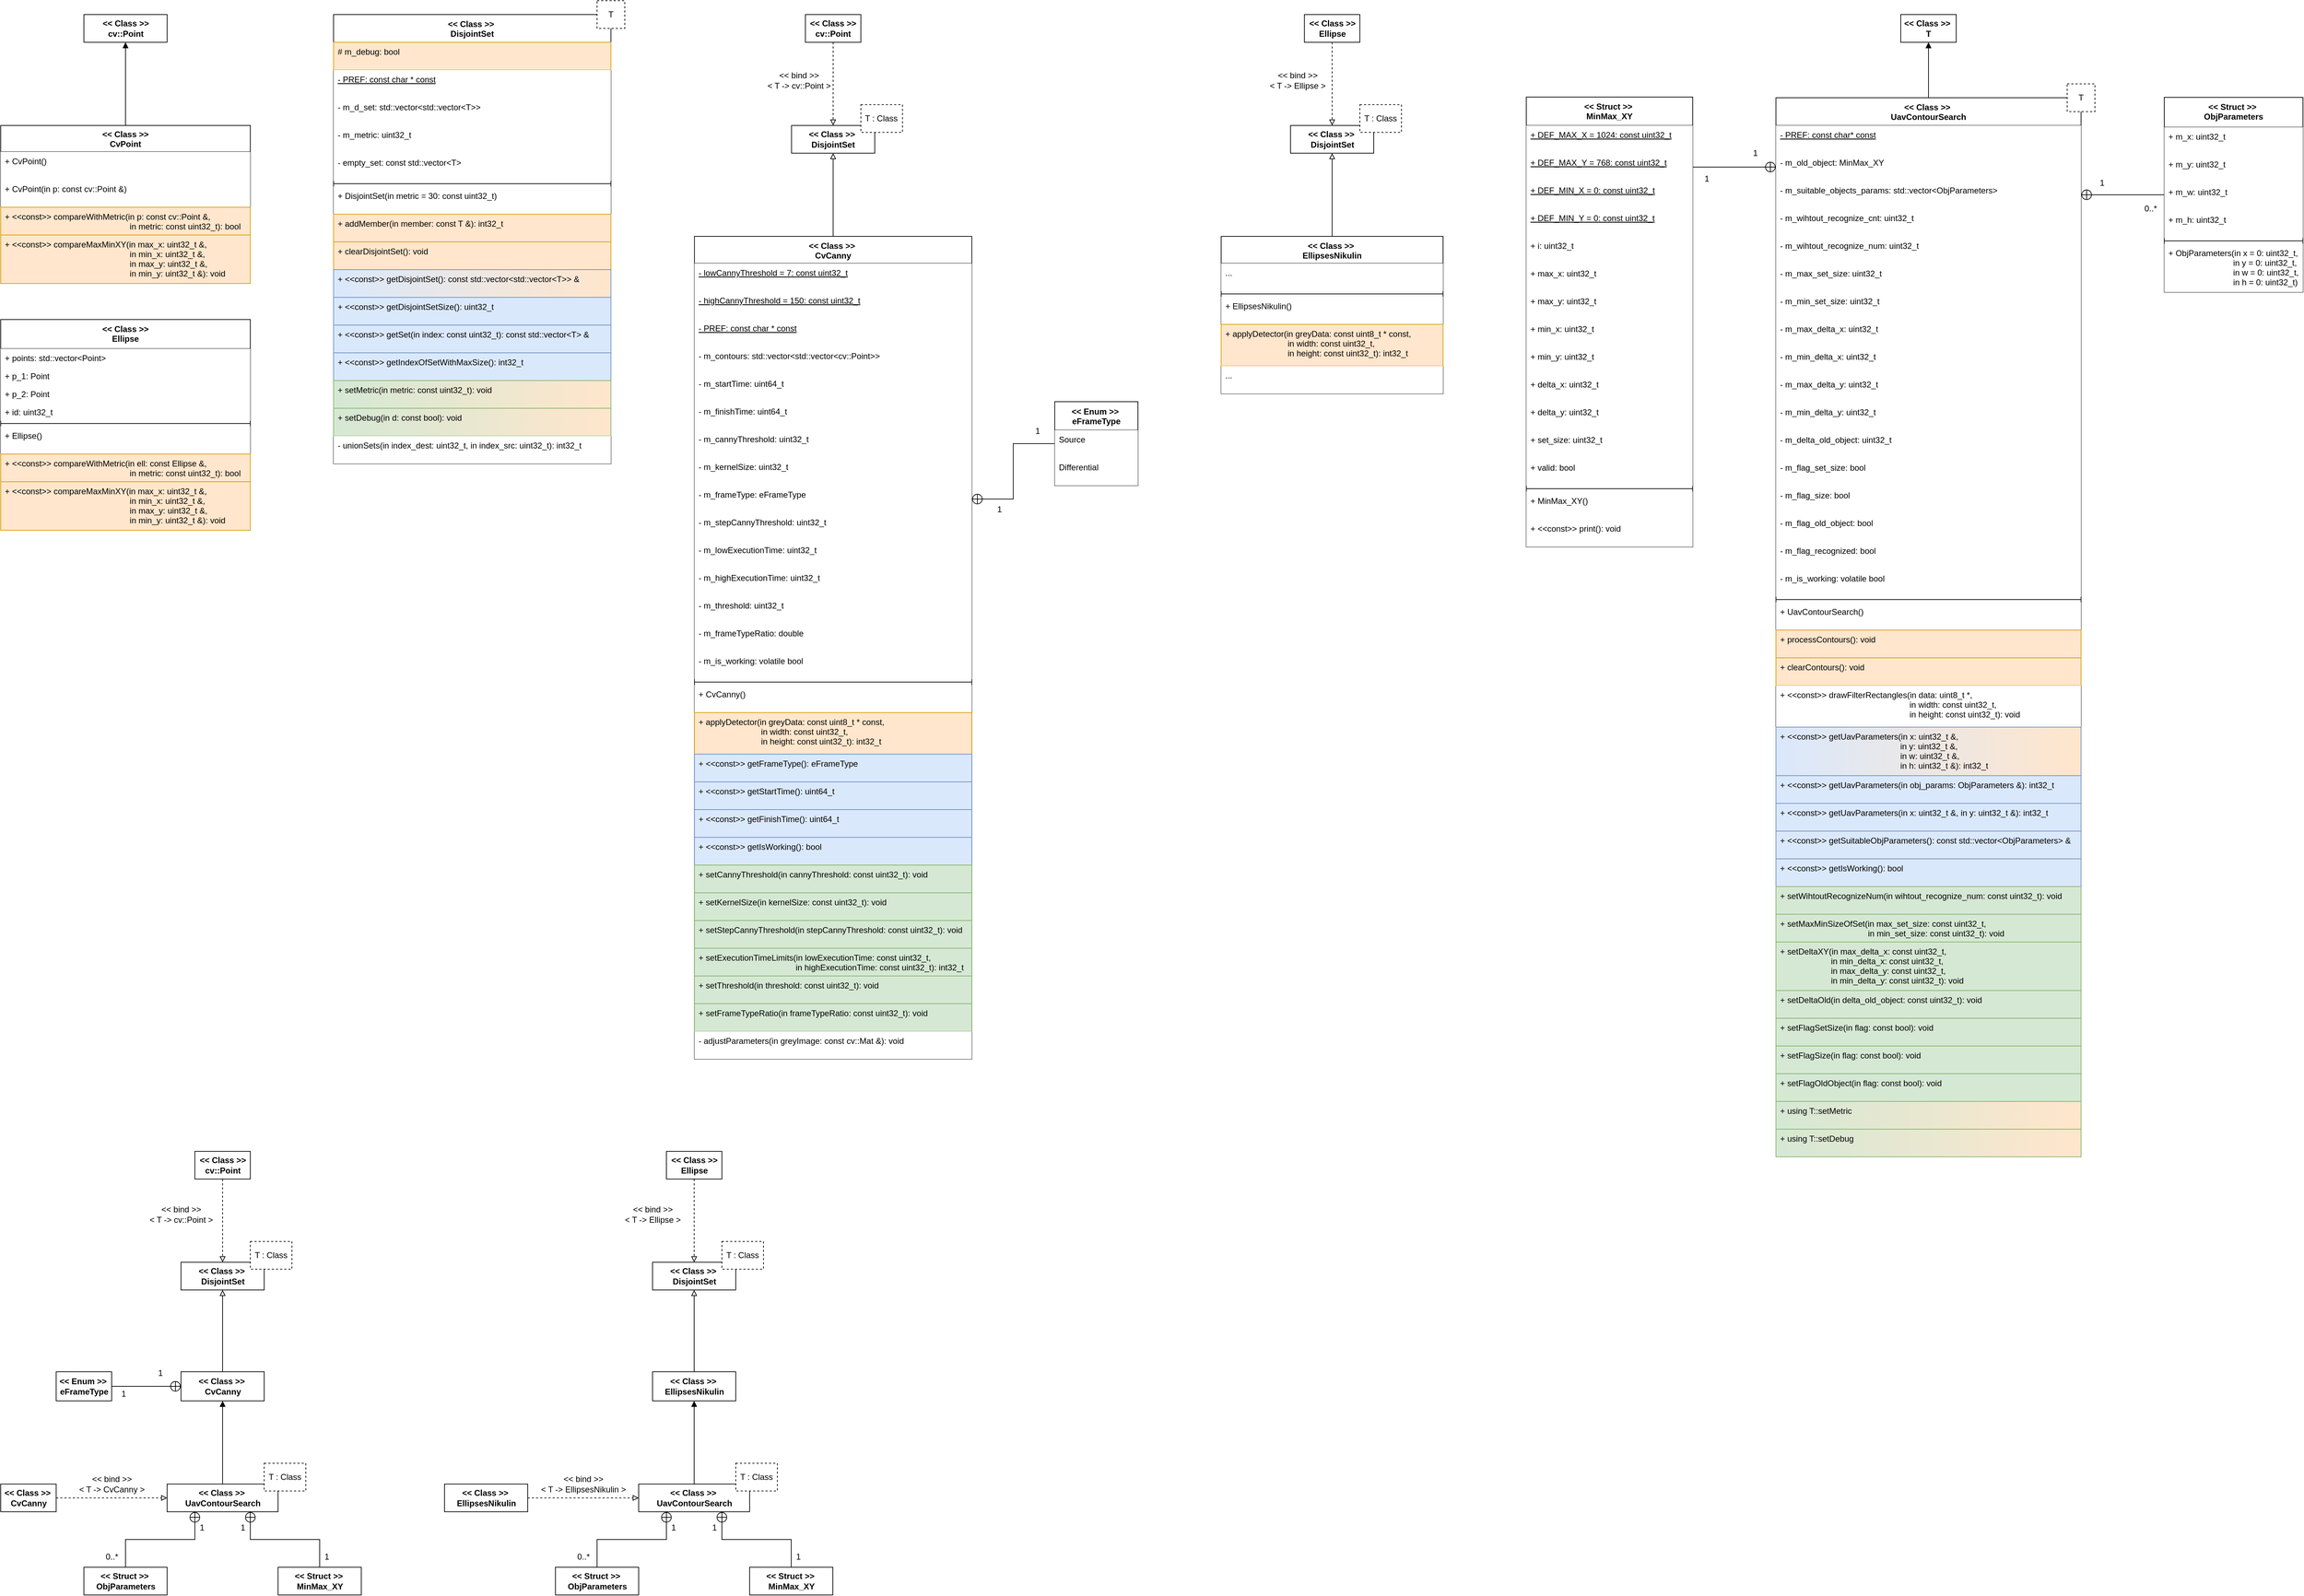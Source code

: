 <mxfile version="12.4.2" type="device" pages="1"><diagram id="tM-9ayaxXP2C4DN5zZft" name="Page-1"><mxGraphModel dx="1185" dy="819" grid="1" gridSize="10" guides="1" tooltips="1" connect="1" arrows="1" fold="1" page="1" pageScale="1" pageWidth="827" pageHeight="1169" math="0" shadow="0"><root><mxCell id="0"/><mxCell id="1" parent="0"/><mxCell id="buNQa2bh92V5s4yhv6s5-42" style="edgeStyle=orthogonalEdgeStyle;rounded=0;orthogonalLoop=1;jettySize=auto;html=1;endArrow=block;endFill=0;" parent="1" source="buNQa2bh92V5s4yhv6s5-20" target="buNQa2bh92V5s4yhv6s5-40" edge="1"><mxGeometry relative="1" as="geometry"/></mxCell><mxCell id="buNQa2bh92V5s4yhv6s5-20" value="&lt;&lt; Class &gt;&gt; &#10;CvCanny" style="swimlane;fontStyle=1;align=center;verticalAlign=top;childLayout=stackLayout;horizontal=1;startSize=39;horizontalStack=0;resizeParent=1;resizeParentMax=0;resizeLast=0;collapsible=1;marginBottom=0;fillColor=#ffffff;" parent="1" vertex="1"><mxGeometry x="1040.43" y="360" width="400" height="1187" as="geometry"/></mxCell><mxCell id="jcH-a-1G18BvIn1_G1Fv-13" value="- lowCannyThreshold = 7: const uint32_t" style="text;strokeColor=none;fillColor=#ffffff;align=left;verticalAlign=top;spacingLeft=4;spacingRight=4;overflow=hidden;rotatable=0;points=[[0,0.5],[1,0.5]];portConstraint=eastwest;fontStyle=4" parent="buNQa2bh92V5s4yhv6s5-20" vertex="1"><mxGeometry y="39" width="400" height="40" as="geometry"/></mxCell><mxCell id="jcH-a-1G18BvIn1_G1Fv-14" value="- highCannyThreshold = 150: const uint32_t" style="text;strokeColor=none;fillColor=#ffffff;align=left;verticalAlign=top;spacingLeft=4;spacingRight=4;overflow=hidden;rotatable=0;points=[[0,0.5],[1,0.5]];portConstraint=eastwest;fontStyle=4" parent="buNQa2bh92V5s4yhv6s5-20" vertex="1"><mxGeometry y="79" width="400" height="40" as="geometry"/></mxCell><mxCell id="buNQa2bh92V5s4yhv6s5-26" value="- PREF: const char * const" style="text;strokeColor=none;fillColor=#ffffff;align=left;verticalAlign=top;spacingLeft=4;spacingRight=4;overflow=hidden;rotatable=0;points=[[0,0.5],[1,0.5]];portConstraint=eastwest;fontStyle=4" parent="buNQa2bh92V5s4yhv6s5-20" vertex="1"><mxGeometry y="119" width="400" height="40" as="geometry"/></mxCell><mxCell id="buNQa2bh92V5s4yhv6s5-28" value="- m_contours: std::vector&lt;std::vector&lt;cv::Point&gt;&gt;" style="text;strokeColor=none;fillColor=#ffffff;align=left;verticalAlign=top;spacingLeft=4;spacingRight=4;overflow=hidden;rotatable=0;points=[[0,0.5],[1,0.5]];portConstraint=eastwest;" parent="buNQa2bh92V5s4yhv6s5-20" vertex="1"><mxGeometry y="159" width="400" height="40" as="geometry"/></mxCell><mxCell id="yRQMzLA5RIGc9ISApW8N-5" value="- m_startTime: uint64_t" style="text;strokeColor=none;fillColor=#ffffff;align=left;verticalAlign=top;spacingLeft=4;spacingRight=4;overflow=hidden;rotatable=0;points=[[0,0.5],[1,0.5]];portConstraint=eastwest;" parent="buNQa2bh92V5s4yhv6s5-20" vertex="1"><mxGeometry y="199" width="400" height="40" as="geometry"/></mxCell><mxCell id="yRQMzLA5RIGc9ISApW8N-4" value="- m_finishTime: uint64_t" style="text;strokeColor=none;fillColor=#ffffff;align=left;verticalAlign=top;spacingLeft=4;spacingRight=4;overflow=hidden;rotatable=0;points=[[0,0.5],[1,0.5]];portConstraint=eastwest;" parent="buNQa2bh92V5s4yhv6s5-20" vertex="1"><mxGeometry y="239" width="400" height="40" as="geometry"/></mxCell><mxCell id="buNQa2bh92V5s4yhv6s5-29" value="- m_cannyThreshold: uint32_t" style="text;strokeColor=none;fillColor=#ffffff;align=left;verticalAlign=top;spacingLeft=4;spacingRight=4;overflow=hidden;rotatable=0;points=[[0,0.5],[1,0.5]];portConstraint=eastwest;" parent="buNQa2bh92V5s4yhv6s5-20" vertex="1"><mxGeometry y="279" width="400" height="40" as="geometry"/></mxCell><mxCell id="buNQa2bh92V5s4yhv6s5-27" value="- m_kernelSize: uint32_t" style="text;strokeColor=none;fillColor=#ffffff;align=left;verticalAlign=top;spacingLeft=4;spacingRight=4;overflow=hidden;rotatable=0;points=[[0,0.5],[1,0.5]];portConstraint=eastwest;" parent="buNQa2bh92V5s4yhv6s5-20" vertex="1"><mxGeometry y="319" width="400" height="40" as="geometry"/></mxCell><mxCell id="jcH-a-1G18BvIn1_G1Fv-7" value="- m_frameType: eFrameType" style="text;strokeColor=none;fillColor=#ffffff;align=left;verticalAlign=top;spacingLeft=4;spacingRight=4;overflow=hidden;rotatable=0;points=[[0,0.5],[1,0.5]];portConstraint=eastwest;" parent="buNQa2bh92V5s4yhv6s5-20" vertex="1"><mxGeometry y="359" width="400" height="40" as="geometry"/></mxCell><mxCell id="jcH-a-1G18BvIn1_G1Fv-8" value="- m_stepCannyThreshold: uint32_t" style="text;strokeColor=none;fillColor=#ffffff;align=left;verticalAlign=top;spacingLeft=4;spacingRight=4;overflow=hidden;rotatable=0;points=[[0,0.5],[1,0.5]];portConstraint=eastwest;" parent="buNQa2bh92V5s4yhv6s5-20" vertex="1"><mxGeometry y="399" width="400" height="40" as="geometry"/></mxCell><mxCell id="jcH-a-1G18BvIn1_G1Fv-16" value="- m_lowExecutionTime: uint32_t" style="text;strokeColor=none;fillColor=#ffffff;align=left;verticalAlign=top;spacingLeft=4;spacingRight=4;overflow=hidden;rotatable=0;points=[[0,0.5],[1,0.5]];portConstraint=eastwest;" parent="buNQa2bh92V5s4yhv6s5-20" vertex="1"><mxGeometry y="439" width="400" height="40" as="geometry"/></mxCell><mxCell id="jcH-a-1G18BvIn1_G1Fv-15" value="- m_highExecutionTime: uint32_t" style="text;strokeColor=none;fillColor=#ffffff;align=left;verticalAlign=top;spacingLeft=4;spacingRight=4;overflow=hidden;rotatable=0;points=[[0,0.5],[1,0.5]];portConstraint=eastwest;" parent="buNQa2bh92V5s4yhv6s5-20" vertex="1"><mxGeometry y="479" width="400" height="40" as="geometry"/></mxCell><mxCell id="jcH-a-1G18BvIn1_G1Fv-18" value="- m_threshold: uint32_t" style="text;strokeColor=none;fillColor=#ffffff;align=left;verticalAlign=top;spacingLeft=4;spacingRight=4;overflow=hidden;rotatable=0;points=[[0,0.5],[1,0.5]];portConstraint=eastwest;" parent="buNQa2bh92V5s4yhv6s5-20" vertex="1"><mxGeometry y="519" width="400" height="40" as="geometry"/></mxCell><mxCell id="jcH-a-1G18BvIn1_G1Fv-20" value="- m_frameTypeRatio: double" style="text;strokeColor=none;fillColor=#ffffff;align=left;verticalAlign=top;spacingLeft=4;spacingRight=4;overflow=hidden;rotatable=0;points=[[0,0.5],[1,0.5]];portConstraint=eastwest;" parent="buNQa2bh92V5s4yhv6s5-20" vertex="1"><mxGeometry y="559" width="400" height="40" as="geometry"/></mxCell><mxCell id="yRQMzLA5RIGc9ISApW8N-6" value="- m_is_working: volatile bool" style="text;strokeColor=none;fillColor=#ffffff;align=left;verticalAlign=top;spacingLeft=4;spacingRight=4;overflow=hidden;rotatable=0;points=[[0,0.5],[1,0.5]];portConstraint=eastwest;" parent="buNQa2bh92V5s4yhv6s5-20" vertex="1"><mxGeometry y="599" width="400" height="40" as="geometry"/></mxCell><mxCell id="buNQa2bh92V5s4yhv6s5-22" value="" style="line;strokeWidth=1;fillColor=none;align=left;verticalAlign=middle;spacingTop=-1;spacingLeft=3;spacingRight=3;rotatable=0;labelPosition=right;points=[];portConstraint=eastwest;" parent="buNQa2bh92V5s4yhv6s5-20" vertex="1"><mxGeometry y="639" width="400" height="8" as="geometry"/></mxCell><mxCell id="buNQa2bh92V5s4yhv6s5-24" value="+ CvCanny()" style="text;strokeColor=none;fillColor=#ffffff;align=left;verticalAlign=top;spacingLeft=4;spacingRight=4;overflow=hidden;rotatable=0;points=[[0,0.5],[1,0.5]];portConstraint=eastwest;" parent="buNQa2bh92V5s4yhv6s5-20" vertex="1"><mxGeometry y="647" width="400" height="40" as="geometry"/></mxCell><mxCell id="buNQa2bh92V5s4yhv6s5-25" value="+ applyDetector(in greyData: const uint8_t * const, &#10;                           in width: const uint32_t, &#10;                           in height: const uint32_t): int32_t" style="text;strokeColor=#d79b00;fillColor=#ffe6cc;align=left;verticalAlign=top;spacingLeft=4;spacingRight=4;overflow=hidden;rotatable=0;points=[[0,0.5],[1,0.5]];portConstraint=eastwest;" parent="buNQa2bh92V5s4yhv6s5-20" vertex="1"><mxGeometry y="687" width="400" height="60" as="geometry"/></mxCell><mxCell id="jcH-a-1G18BvIn1_G1Fv-9" value="+ &lt;&lt;const&gt;&gt; getFrameType(): eFrameType" style="text;strokeColor=#6c8ebf;fillColor=#dae8fc;align=left;verticalAlign=top;spacingLeft=4;spacingRight=4;overflow=hidden;rotatable=0;points=[[0,0.5],[1,0.5]];portConstraint=eastwest;" parent="buNQa2bh92V5s4yhv6s5-20" vertex="1"><mxGeometry y="747" width="400" height="40" as="geometry"/></mxCell><mxCell id="yRQMzLA5RIGc9ISApW8N-2" value="+ &lt;&lt;const&gt;&gt; getStartTime(): uint64_t" style="text;strokeColor=#6c8ebf;fillColor=#dae8fc;align=left;verticalAlign=top;spacingLeft=4;spacingRight=4;overflow=hidden;rotatable=0;points=[[0,0.5],[1,0.5]];portConstraint=eastwest;" parent="buNQa2bh92V5s4yhv6s5-20" vertex="1"><mxGeometry y="787" width="400" height="40" as="geometry"/></mxCell><mxCell id="yRQMzLA5RIGc9ISApW8N-3" value="+ &lt;&lt;const&gt;&gt; getFinishTime(): uint64_t" style="text;strokeColor=#6c8ebf;fillColor=#dae8fc;align=left;verticalAlign=top;spacingLeft=4;spacingRight=4;overflow=hidden;rotatable=0;points=[[0,0.5],[1,0.5]];portConstraint=eastwest;" parent="buNQa2bh92V5s4yhv6s5-20" vertex="1"><mxGeometry y="827" width="400" height="40" as="geometry"/></mxCell><mxCell id="yRQMzLA5RIGc9ISApW8N-7" value="+ &lt;&lt;const&gt;&gt; getIsWorking(): bool" style="text;strokeColor=#6c8ebf;fillColor=#dae8fc;align=left;verticalAlign=top;spacingLeft=4;spacingRight=4;overflow=hidden;rotatable=0;points=[[0,0.5],[1,0.5]];portConstraint=eastwest;" parent="buNQa2bh92V5s4yhv6s5-20" vertex="1"><mxGeometry y="867" width="400" height="40" as="geometry"/></mxCell><mxCell id="buNQa2bh92V5s4yhv6s5-30" value="+ setCannyThreshold(in cannyThreshold: const uint32_t): void" style="text;strokeColor=#82b366;fillColor=#d5e8d4;align=left;verticalAlign=top;spacingLeft=4;spacingRight=4;overflow=hidden;rotatable=0;points=[[0,0.5],[1,0.5]];portConstraint=eastwest;" parent="buNQa2bh92V5s4yhv6s5-20" vertex="1"><mxGeometry y="907" width="400" height="40" as="geometry"/></mxCell><mxCell id="buNQa2bh92V5s4yhv6s5-31" value="+ setKernelSize(in kernelSize: const uint32_t): void" style="text;strokeColor=#82b366;fillColor=#d5e8d4;align=left;verticalAlign=top;spacingLeft=4;spacingRight=4;overflow=hidden;rotatable=0;points=[[0,0.5],[1,0.5]];portConstraint=eastwest;" parent="buNQa2bh92V5s4yhv6s5-20" vertex="1"><mxGeometry y="947" width="400" height="40" as="geometry"/></mxCell><mxCell id="jcH-a-1G18BvIn1_G1Fv-12" value="+ setStepCannyThreshold(in stepCannyThreshold: const uint32_t): void" style="text;strokeColor=#82b366;fillColor=#d5e8d4;align=left;verticalAlign=top;spacingLeft=4;spacingRight=4;overflow=hidden;rotatable=0;points=[[0,0.5],[1,0.5]];portConstraint=eastwest;" parent="buNQa2bh92V5s4yhv6s5-20" vertex="1"><mxGeometry y="987" width="400" height="40" as="geometry"/></mxCell><mxCell id="jcH-a-1G18BvIn1_G1Fv-17" value="+ setExecutionTimeLimits(in lowExecutionTime: const uint32_t,&#10;                                          in highExecutionTime: const uint32_t): int32_t" style="text;strokeColor=#82b366;fillColor=#d5e8d4;align=left;verticalAlign=top;spacingLeft=4;spacingRight=4;overflow=hidden;rotatable=0;points=[[0,0.5],[1,0.5]];portConstraint=eastwest;" parent="buNQa2bh92V5s4yhv6s5-20" vertex="1"><mxGeometry y="1027" width="400" height="40" as="geometry"/></mxCell><mxCell id="jcH-a-1G18BvIn1_G1Fv-19" value="+ setThreshold(in threshold: const uint32_t): void" style="text;strokeColor=#82b366;fillColor=#d5e8d4;align=left;verticalAlign=top;spacingLeft=4;spacingRight=4;overflow=hidden;rotatable=0;points=[[0,0.5],[1,0.5]];portConstraint=eastwest;" parent="buNQa2bh92V5s4yhv6s5-20" vertex="1"><mxGeometry y="1067" width="400" height="40" as="geometry"/></mxCell><mxCell id="jcH-a-1G18BvIn1_G1Fv-21" value="+ setFrameTypeRatio(in frameTypeRatio: const uint32_t): void" style="text;strokeColor=#82b366;fillColor=#d5e8d4;align=left;verticalAlign=top;spacingLeft=4;spacingRight=4;overflow=hidden;rotatable=0;points=[[0,0.5],[1,0.5]];portConstraint=eastwest;" parent="buNQa2bh92V5s4yhv6s5-20" vertex="1"><mxGeometry y="1107" width="400" height="40" as="geometry"/></mxCell><mxCell id="jcH-a-1G18BvIn1_G1Fv-10" value="- adjustParameters(in greyImage: const cv::Mat &amp;): void" style="text;strokeColor=none;fillColor=#ffffff;align=left;verticalAlign=top;spacingLeft=4;spacingRight=4;overflow=hidden;rotatable=0;points=[[0,0.5],[1,0.5]];portConstraint=eastwest;" parent="buNQa2bh92V5s4yhv6s5-20" vertex="1"><mxGeometry y="1147" width="400" height="40" as="geometry"/></mxCell><mxCell id="buNQa2bh92V5s4yhv6s5-52" style="edgeStyle=orthogonalEdgeStyle;rounded=0;orthogonalLoop=1;jettySize=auto;html=1;endArrow=block;endFill=1;" parent="1" source="buNQa2bh92V5s4yhv6s5-32" target="buNQa2bh92V5s4yhv6s5-51" edge="1"><mxGeometry relative="1" as="geometry"/></mxCell><mxCell id="buNQa2bh92V5s4yhv6s5-32" value="&lt;&lt; Class &gt;&gt;&#10;CvPoint" style="swimlane;fontStyle=1;childLayout=stackLayout;horizontal=1;startSize=38;fillColor=#ffffff;horizontalStack=0;resizeParent=1;resizeParentMax=0;resizeLast=0;collapsible=1;marginBottom=0;" parent="1" vertex="1"><mxGeometry x="40" y="200" width="360" height="228" as="geometry"/></mxCell><mxCell id="buNQa2bh92V5s4yhv6s5-36" value="+ CvPoint()" style="text;strokeColor=none;fillColor=#ffffff;align=left;verticalAlign=top;spacingLeft=4;spacingRight=4;overflow=hidden;rotatable=0;points=[[0,0.5],[1,0.5]];portConstraint=eastwest;" parent="buNQa2bh92V5s4yhv6s5-32" vertex="1"><mxGeometry y="38" width="360" height="40" as="geometry"/></mxCell><mxCell id="buNQa2bh92V5s4yhv6s5-37" value="+ CvPoint(in p: const cv::Point &amp;)" style="text;strokeColor=none;fillColor=#ffffff;align=left;verticalAlign=top;spacingLeft=4;spacingRight=4;overflow=hidden;rotatable=0;points=[[0,0.5],[1,0.5]];portConstraint=eastwest;" parent="buNQa2bh92V5s4yhv6s5-32" vertex="1"><mxGeometry y="78" width="360" height="40" as="geometry"/></mxCell><mxCell id="buNQa2bh92V5s4yhv6s5-38" value="+ &lt;&lt;const&gt;&gt; compareWithMetric(in p: const cv::Point &amp;,&#10;                                                      in metric: const uint32_t): bool" style="text;strokeColor=#d79b00;fillColor=#ffe6cc;align=left;verticalAlign=top;spacingLeft=4;spacingRight=4;overflow=hidden;rotatable=0;points=[[0,0.5],[1,0.5]];portConstraint=eastwest;" parent="buNQa2bh92V5s4yhv6s5-32" vertex="1"><mxGeometry y="118" width="360" height="40" as="geometry"/></mxCell><mxCell id="aw3KZKqUXeQ7iJuY9EA0-2" value="+ &lt;&lt;const&gt;&gt; compareMaxMinXY(in max_x: uint32_t &amp;,&#10;                                                      in min_x: uint32_t &amp;,&#10;                                                      in max_y: uint32_t &amp;,&#10;                                                      in min_y: uint32_t &amp;): void" style="text;strokeColor=#d79b00;fillColor=#ffe6cc;align=left;verticalAlign=top;spacingLeft=4;spacingRight=4;overflow=hidden;rotatable=0;points=[[0,0.5],[1,0.5]];portConstraint=eastwest;" parent="buNQa2bh92V5s4yhv6s5-32" vertex="1"><mxGeometry y="158" width="360" height="70" as="geometry"/></mxCell><mxCell id="2UE413LcVrlocCT1kdqK-6" style="edgeStyle=orthogonalEdgeStyle;rounded=0;orthogonalLoop=1;jettySize=auto;html=1;dashed=1;endArrow=block;endFill=0;" parent="1" source="2UE413LcVrlocCT1kdqK-8" target="buNQa2bh92V5s4yhv6s5-40" edge="1"><mxGeometry relative="1" as="geometry"><Array as="points"/><mxPoint x="1240.43" y="152" as="targetPoint"/></mxGeometry></mxCell><mxCell id="2UE413LcVrlocCT1kdqK-7" value="&amp;lt;&amp;lt; bind &amp;gt;&amp;gt;&lt;br&gt;&amp;lt; T -&amp;gt; cv::Point &amp;gt;" style="text;html=1;align=center;verticalAlign=middle;resizable=0;points=[];;labelBackgroundColor=#ffffff;" parent="2UE413LcVrlocCT1kdqK-6" vertex="1" connectable="0"><mxGeometry x="0.407" y="-31" relative="1" as="geometry"><mxPoint x="-19" y="-30" as="offset"/></mxGeometry></mxCell><mxCell id="2UE413LcVrlocCT1kdqK-8" value="&lt;b&gt;&amp;lt;&amp;lt; Class &amp;gt;&amp;gt;&lt;br&gt;cv::Point&lt;br&gt;&lt;/b&gt;" style="html=1;" parent="1" vertex="1"><mxGeometry x="1200.43" y="40" width="80" height="40" as="geometry"/></mxCell><mxCell id="buNQa2bh92V5s4yhv6s5-47" value="&lt;&lt; Class &gt;&gt;&#10;Ellipse" style="swimlane;fontStyle=1;align=center;verticalAlign=top;childLayout=stackLayout;horizontal=1;startSize=42;horizontalStack=0;resizeParent=1;resizeParentMax=0;resizeLast=0;collapsible=1;marginBottom=0;fillColor=#ffffff;" parent="1" vertex="1"><mxGeometry x="40" y="480" width="360" height="304" as="geometry"/></mxCell><mxCell id="buNQa2bh92V5s4yhv6s5-48" value="+ points: std::vector&lt;Point&gt;" style="text;strokeColor=none;fillColor=#ffffff;align=left;verticalAlign=top;spacingLeft=4;spacingRight=4;overflow=hidden;rotatable=0;points=[[0,0.5],[1,0.5]];portConstraint=eastwest;" parent="buNQa2bh92V5s4yhv6s5-47" vertex="1"><mxGeometry y="42" width="360" height="26" as="geometry"/></mxCell><mxCell id="buNQa2bh92V5s4yhv6s5-55" value="+ p_1: Point" style="text;strokeColor=none;fillColor=#ffffff;align=left;verticalAlign=top;spacingLeft=4;spacingRight=4;overflow=hidden;rotatable=0;points=[[0,0.5],[1,0.5]];portConstraint=eastwest;" parent="buNQa2bh92V5s4yhv6s5-47" vertex="1"><mxGeometry y="68" width="360" height="26" as="geometry"/></mxCell><mxCell id="buNQa2bh92V5s4yhv6s5-56" value="+ p_2: Point" style="text;strokeColor=none;fillColor=#ffffff;align=left;verticalAlign=top;spacingLeft=4;spacingRight=4;overflow=hidden;rotatable=0;points=[[0,0.5],[1,0.5]];portConstraint=eastwest;" parent="buNQa2bh92V5s4yhv6s5-47" vertex="1"><mxGeometry y="94" width="360" height="26" as="geometry"/></mxCell><mxCell id="buNQa2bh92V5s4yhv6s5-57" value="+ id: uint32_t" style="text;strokeColor=none;fillColor=#ffffff;align=left;verticalAlign=top;spacingLeft=4;spacingRight=4;overflow=hidden;rotatable=0;points=[[0,0.5],[1,0.5]];portConstraint=eastwest;" parent="buNQa2bh92V5s4yhv6s5-47" vertex="1"><mxGeometry y="120" width="360" height="26" as="geometry"/></mxCell><mxCell id="buNQa2bh92V5s4yhv6s5-49" value="" style="line;strokeWidth=1;fillColor=none;align=left;verticalAlign=middle;spacingTop=-1;spacingLeft=3;spacingRight=3;rotatable=0;labelPosition=right;points=[];portConstraint=eastwest;" parent="buNQa2bh92V5s4yhv6s5-47" vertex="1"><mxGeometry y="146" width="360" height="8" as="geometry"/></mxCell><mxCell id="buNQa2bh92V5s4yhv6s5-53" value="+ Ellipse()" style="text;strokeColor=none;fillColor=#ffffff;align=left;verticalAlign=top;spacingLeft=4;spacingRight=4;overflow=hidden;rotatable=0;points=[[0,0.5],[1,0.5]];portConstraint=eastwest;" parent="buNQa2bh92V5s4yhv6s5-47" vertex="1"><mxGeometry y="154" width="360" height="40" as="geometry"/></mxCell><mxCell id="buNQa2bh92V5s4yhv6s5-54" value="+ &lt;&lt;const&gt;&gt; compareWithMetric(in ell: const Ellipse &amp;,&#10;                                                      in metric: const uint32_t): bool" style="text;strokeColor=#d79b00;fillColor=#ffe6cc;align=left;verticalAlign=top;spacingLeft=4;spacingRight=4;overflow=hidden;rotatable=0;points=[[0,0.5],[1,0.5]];portConstraint=eastwest;" parent="buNQa2bh92V5s4yhv6s5-47" vertex="1"><mxGeometry y="194" width="360" height="40" as="geometry"/></mxCell><mxCell id="aw3KZKqUXeQ7iJuY9EA0-1" value="+ &lt;&lt;const&gt;&gt; compareMaxMinXY(in max_x: uint32_t &amp;,&#10;                                                      in min_x: uint32_t &amp;,&#10;                                                      in max_y: uint32_t &amp;,&#10;                                                      in min_y: uint32_t &amp;): void" style="text;strokeColor=#d79b00;fillColor=#ffe6cc;align=left;verticalAlign=top;spacingLeft=4;spacingRight=4;overflow=hidden;rotatable=0;points=[[0,0.5],[1,0.5]];portConstraint=eastwest;" parent="buNQa2bh92V5s4yhv6s5-47" vertex="1"><mxGeometry y="234" width="360" height="70" as="geometry"/></mxCell><mxCell id="buNQa2bh92V5s4yhv6s5-51" value="&lt;div&gt;&lt;b&gt;&amp;lt;&amp;lt; Class &amp;gt;&amp;gt;&lt;/b&gt;&lt;/div&gt;&lt;div&gt;&lt;b&gt;cv::Point&lt;/b&gt;&lt;/div&gt;" style="html=1;fillColor=#ffffff;" parent="1" vertex="1"><mxGeometry x="160" y="40" width="120" height="40" as="geometry"/></mxCell><mxCell id="aw3KZKqUXeQ7iJuY9EA0-64" style="edgeStyle=orthogonalEdgeStyle;rounded=0;orthogonalLoop=1;jettySize=auto;html=1;endArrow=circlePlus;endFill=0;" parent="1" source="aw3KZKqUXeQ7iJuY9EA0-7" target="aw3KZKqUXeQ7iJuY9EA0-50" edge="1"><mxGeometry relative="1" as="geometry"><Array as="points"><mxPoint x="2510" y="260"/><mxPoint x="2510" y="260"/></Array></mxGeometry></mxCell><mxCell id="aw3KZKqUXeQ7iJuY9EA0-65" value="1" style="text;html=1;align=center;verticalAlign=middle;resizable=0;points=[];;labelBackgroundColor=#ffffff;" parent="aw3KZKqUXeQ7iJuY9EA0-64" vertex="1" connectable="0"><mxGeometry x="-0.908" y="2" relative="1" as="geometry"><mxPoint x="14.29" y="18.33" as="offset"/></mxGeometry></mxCell><mxCell id="aw3KZKqUXeQ7iJuY9EA0-66" value="1" style="text;html=1;align=center;verticalAlign=middle;resizable=0;points=[];;labelBackgroundColor=#ffffff;" parent="aw3KZKqUXeQ7iJuY9EA0-64" vertex="1" connectable="0"><mxGeometry x="0.743" relative="1" as="geometry"><mxPoint x="-14.57" y="-20.33" as="offset"/></mxGeometry></mxCell><mxCell id="aw3KZKqUXeQ7iJuY9EA0-7" value="&lt;&lt; Struct &gt;&gt; &#10;MinMax_XY" style="swimlane;fontStyle=1;align=center;verticalAlign=top;childLayout=stackLayout;horizontal=1;startSize=41;horizontalStack=0;resizeParent=1;resizeParentMax=0;resizeLast=0;collapsible=1;marginBottom=0;" parent="1" vertex="1"><mxGeometry x="2240" y="159" width="240" height="649" as="geometry"/></mxCell><mxCell id="aw3KZKqUXeQ7iJuY9EA0-13" value="+ DEF_MAX_X = 1024: const uint32_t" style="text;strokeColor=none;fillColor=#ffffff;align=left;verticalAlign=top;spacingLeft=4;spacingRight=4;overflow=hidden;rotatable=0;points=[[0,0.5],[1,0.5]];portConstraint=eastwest;fontStyle=4" parent="aw3KZKqUXeQ7iJuY9EA0-7" vertex="1"><mxGeometry y="41" width="240" height="40" as="geometry"/></mxCell><mxCell id="aw3KZKqUXeQ7iJuY9EA0-15" value="+ DEF_MAX_Y = 768: const uint32_t" style="text;strokeColor=none;fillColor=#ffffff;align=left;verticalAlign=top;spacingLeft=4;spacingRight=4;overflow=hidden;rotatable=0;points=[[0,0.5],[1,0.5]];portConstraint=eastwest;fontStyle=4" parent="aw3KZKqUXeQ7iJuY9EA0-7" vertex="1"><mxGeometry y="81" width="240" height="40" as="geometry"/></mxCell><mxCell id="aw3KZKqUXeQ7iJuY9EA0-16" value="+ DEF_MIN_X = 0: const uint32_t" style="text;strokeColor=none;fillColor=#ffffff;align=left;verticalAlign=top;spacingLeft=4;spacingRight=4;overflow=hidden;rotatable=0;points=[[0,0.5],[1,0.5]];portConstraint=eastwest;fontStyle=4" parent="aw3KZKqUXeQ7iJuY9EA0-7" vertex="1"><mxGeometry y="121" width="240" height="40" as="geometry"/></mxCell><mxCell id="aw3KZKqUXeQ7iJuY9EA0-14" value="+ DEF_MIN_Y = 0: const uint32_t" style="text;strokeColor=none;fillColor=#ffffff;align=left;verticalAlign=top;spacingLeft=4;spacingRight=4;overflow=hidden;rotatable=0;points=[[0,0.5],[1,0.5]];portConstraint=eastwest;fontStyle=4" parent="aw3KZKqUXeQ7iJuY9EA0-7" vertex="1"><mxGeometry y="161" width="240" height="40" as="geometry"/></mxCell><mxCell id="aw3KZKqUXeQ7iJuY9EA0-17" value="+ i: uint32_t" style="text;strokeColor=none;fillColor=#ffffff;align=left;verticalAlign=top;spacingLeft=4;spacingRight=4;overflow=hidden;rotatable=0;points=[[0,0.5],[1,0.5]];portConstraint=eastwest;" parent="aw3KZKqUXeQ7iJuY9EA0-7" vertex="1"><mxGeometry y="201" width="240" height="40" as="geometry"/></mxCell><mxCell id="aw3KZKqUXeQ7iJuY9EA0-18" value="+ max_x: uint32_t" style="text;strokeColor=none;fillColor=#ffffff;align=left;verticalAlign=top;spacingLeft=4;spacingRight=4;overflow=hidden;rotatable=0;points=[[0,0.5],[1,0.5]];portConstraint=eastwest;" parent="aw3KZKqUXeQ7iJuY9EA0-7" vertex="1"><mxGeometry y="241" width="240" height="40" as="geometry"/></mxCell><mxCell id="aw3KZKqUXeQ7iJuY9EA0-19" value="+ max_y: uint32_t" style="text;strokeColor=none;fillColor=#ffffff;align=left;verticalAlign=top;spacingLeft=4;spacingRight=4;overflow=hidden;rotatable=0;points=[[0,0.5],[1,0.5]];portConstraint=eastwest;" parent="aw3KZKqUXeQ7iJuY9EA0-7" vertex="1"><mxGeometry y="281" width="240" height="40" as="geometry"/></mxCell><mxCell id="aw3KZKqUXeQ7iJuY9EA0-20" value="+ min_x: uint32_t" style="text;strokeColor=none;fillColor=#ffffff;align=left;verticalAlign=top;spacingLeft=4;spacingRight=4;overflow=hidden;rotatable=0;points=[[0,0.5],[1,0.5]];portConstraint=eastwest;" parent="aw3KZKqUXeQ7iJuY9EA0-7" vertex="1"><mxGeometry y="321" width="240" height="40" as="geometry"/></mxCell><mxCell id="aw3KZKqUXeQ7iJuY9EA0-21" value="+ min_y: uint32_t" style="text;strokeColor=none;fillColor=#ffffff;align=left;verticalAlign=top;spacingLeft=4;spacingRight=4;overflow=hidden;rotatable=0;points=[[0,0.5],[1,0.5]];portConstraint=eastwest;" parent="aw3KZKqUXeQ7iJuY9EA0-7" vertex="1"><mxGeometry y="361" width="240" height="40" as="geometry"/></mxCell><mxCell id="aw3KZKqUXeQ7iJuY9EA0-22" value="+ delta_x: uint32_t" style="text;strokeColor=none;fillColor=#ffffff;align=left;verticalAlign=top;spacingLeft=4;spacingRight=4;overflow=hidden;rotatable=0;points=[[0,0.5],[1,0.5]];portConstraint=eastwest;" parent="aw3KZKqUXeQ7iJuY9EA0-7" vertex="1"><mxGeometry y="401" width="240" height="40" as="geometry"/></mxCell><mxCell id="aw3KZKqUXeQ7iJuY9EA0-23" value="+ delta_y: uint32_t" style="text;strokeColor=none;fillColor=#ffffff;align=left;verticalAlign=top;spacingLeft=4;spacingRight=4;overflow=hidden;rotatable=0;points=[[0,0.5],[1,0.5]];portConstraint=eastwest;" parent="aw3KZKqUXeQ7iJuY9EA0-7" vertex="1"><mxGeometry y="441" width="240" height="40" as="geometry"/></mxCell><mxCell id="aw3KZKqUXeQ7iJuY9EA0-25" value="+ set_size: uint32_t" style="text;strokeColor=none;fillColor=#ffffff;align=left;verticalAlign=top;spacingLeft=4;spacingRight=4;overflow=hidden;rotatable=0;points=[[0,0.5],[1,0.5]];portConstraint=eastwest;" parent="aw3KZKqUXeQ7iJuY9EA0-7" vertex="1"><mxGeometry y="481" width="240" height="40" as="geometry"/></mxCell><mxCell id="aw3KZKqUXeQ7iJuY9EA0-24" value="+ valid: bool" style="text;strokeColor=none;fillColor=#ffffff;align=left;verticalAlign=top;spacingLeft=4;spacingRight=4;overflow=hidden;rotatable=0;points=[[0,0.5],[1,0.5]];portConstraint=eastwest;" parent="aw3KZKqUXeQ7iJuY9EA0-7" vertex="1"><mxGeometry y="521" width="240" height="40" as="geometry"/></mxCell><mxCell id="aw3KZKqUXeQ7iJuY9EA0-9" value="" style="line;strokeWidth=1;fillColor=none;align=left;verticalAlign=middle;spacingTop=-1;spacingLeft=3;spacingRight=3;rotatable=0;labelPosition=right;points=[];portConstraint=eastwest;" parent="aw3KZKqUXeQ7iJuY9EA0-7" vertex="1"><mxGeometry y="561" width="240" height="8" as="geometry"/></mxCell><mxCell id="aw3KZKqUXeQ7iJuY9EA0-11" value="+ MinMax_XY()" style="text;strokeColor=none;fillColor=#ffffff;align=left;verticalAlign=top;spacingLeft=4;spacingRight=4;overflow=hidden;rotatable=0;points=[[0,0.5],[1,0.5]];portConstraint=eastwest;" parent="aw3KZKqUXeQ7iJuY9EA0-7" vertex="1"><mxGeometry y="569" width="240" height="40" as="geometry"/></mxCell><mxCell id="aw3KZKqUXeQ7iJuY9EA0-12" value="+ &lt;&lt;const&gt;&gt; print(): void" style="text;strokeColor=none;fillColor=#ffffff;align=left;verticalAlign=top;spacingLeft=4;spacingRight=4;overflow=hidden;rotatable=0;points=[[0,0.5],[1,0.5]];portConstraint=eastwest;" parent="aw3KZKqUXeQ7iJuY9EA0-7" vertex="1"><mxGeometry y="609" width="240" height="40" as="geometry"/></mxCell><mxCell id="aw3KZKqUXeQ7iJuY9EA0-31" value="" style="group" parent="1" vertex="1" connectable="0"><mxGeometry x="520" y="20" width="420" height="668" as="geometry"/></mxCell><mxCell id="buNQa2bh92V5s4yhv6s5-1" value="&lt;&lt; Class &gt;&gt; &#10;DisjointSet" style="swimlane;fontStyle=1;align=center;verticalAlign=top;childLayout=stackLayout;horizontal=1;startSize=40;horizontalStack=0;resizeParent=1;resizeParentMax=0;resizeLast=0;collapsible=1;marginBottom=0;fillColor=#ffffff;" parent="aw3KZKqUXeQ7iJuY9EA0-31" vertex="1"><mxGeometry y="20" width="400" height="648" as="geometry"/></mxCell><mxCell id="buNQa2bh92V5s4yhv6s5-2" value="# m_debug: bool" style="text;strokeColor=#d79b00;fillColor=#ffe6cc;align=left;verticalAlign=top;spacingLeft=4;spacingRight=4;overflow=hidden;rotatable=0;points=[[0,0.5],[1,0.5]];portConstraint=eastwest;" parent="buNQa2bh92V5s4yhv6s5-1" vertex="1"><mxGeometry y="40" width="400" height="40" as="geometry"/></mxCell><mxCell id="buNQa2bh92V5s4yhv6s5-18" value="- PREF: const char * const" style="text;strokeColor=none;fillColor=#ffffff;align=left;verticalAlign=top;spacingLeft=4;spacingRight=4;overflow=hidden;rotatable=0;points=[[0,0.5],[1,0.5]];portConstraint=eastwest;fontStyle=4" parent="buNQa2bh92V5s4yhv6s5-1" vertex="1"><mxGeometry y="80" width="400" height="40" as="geometry"/></mxCell><mxCell id="buNQa2bh92V5s4yhv6s5-15" value="- m_d_set: std::vector&lt;std::vector&lt;T&gt;&gt;" style="text;strokeColor=none;fillColor=#ffffff;align=left;verticalAlign=top;spacingLeft=4;spacingRight=4;overflow=hidden;rotatable=0;points=[[0,0.5],[1,0.5]];portConstraint=eastwest;" parent="buNQa2bh92V5s4yhv6s5-1" vertex="1"><mxGeometry y="120" width="400" height="40" as="geometry"/></mxCell><mxCell id="buNQa2bh92V5s4yhv6s5-16" value="- m_metric: uint32_t" style="text;strokeColor=none;fillColor=#ffffff;align=left;verticalAlign=top;spacingLeft=4;spacingRight=4;overflow=hidden;rotatable=0;points=[[0,0.5],[1,0.5]];portConstraint=eastwest;" parent="buNQa2bh92V5s4yhv6s5-1" vertex="1"><mxGeometry y="160" width="400" height="40" as="geometry"/></mxCell><mxCell id="buNQa2bh92V5s4yhv6s5-17" value="- empty_set: const std::vector&lt;T&gt;" style="text;strokeColor=none;fillColor=#ffffff;align=left;verticalAlign=top;spacingLeft=4;spacingRight=4;overflow=hidden;rotatable=0;points=[[0,0.5],[1,0.5]];portConstraint=eastwest;" parent="buNQa2bh92V5s4yhv6s5-1" vertex="1"><mxGeometry y="200" width="400" height="40" as="geometry"/></mxCell><mxCell id="buNQa2bh92V5s4yhv6s5-3" value="" style="line;strokeWidth=1;fillColor=#ffffff;align=left;verticalAlign=middle;spacingTop=-1;spacingLeft=3;spacingRight=3;rotatable=0;labelPosition=right;points=[];portConstraint=eastwest;" parent="buNQa2bh92V5s4yhv6s5-1" vertex="1"><mxGeometry y="240" width="400" height="8" as="geometry"/></mxCell><mxCell id="buNQa2bh92V5s4yhv6s5-6" value="+ DisjointSet(in metric = 30: const uint32_t)" style="text;strokeColor=none;fillColor=#ffffff;align=left;verticalAlign=top;spacingLeft=4;spacingRight=4;overflow=hidden;rotatable=0;points=[[0,0.5],[1,0.5]];portConstraint=eastwest;" parent="buNQa2bh92V5s4yhv6s5-1" vertex="1"><mxGeometry y="248" width="400" height="40" as="geometry"/></mxCell><mxCell id="buNQa2bh92V5s4yhv6s5-4" value="+ addMember(in member: const T &amp;): int32_t" style="text;strokeColor=#d79b00;fillColor=#ffe6cc;align=left;verticalAlign=top;spacingLeft=4;spacingRight=4;overflow=hidden;rotatable=0;points=[[0,0.5],[1,0.5]];portConstraint=eastwest;" parent="buNQa2bh92V5s4yhv6s5-1" vertex="1"><mxGeometry y="288" width="400" height="40" as="geometry"/></mxCell><mxCell id="buNQa2bh92V5s4yhv6s5-7" value="+ clearDisjointSet(): void" style="text;strokeColor=#d79b00;fillColor=#ffe6cc;align=left;verticalAlign=top;spacingLeft=4;spacingRight=4;overflow=hidden;rotatable=0;points=[[0,0.5],[1,0.5]];portConstraint=eastwest;" parent="buNQa2bh92V5s4yhv6s5-1" vertex="1"><mxGeometry y="328" width="400" height="40" as="geometry"/></mxCell><mxCell id="buNQa2bh92V5s4yhv6s5-8" value="+ &lt;&lt;const&gt;&gt; getDisjointSet(): const std::vector&lt;std::vector&lt;T&gt;&gt; &amp;" style="text;strokeColor=#6c8ebf;fillColor=#dae8fc;align=left;verticalAlign=top;spacingLeft=4;spacingRight=4;overflow=hidden;rotatable=0;points=[[0,0.5],[1,0.5]];portConstraint=eastwest;gradientColor=#FFE6CC;gradientDirection=east;" parent="buNQa2bh92V5s4yhv6s5-1" vertex="1"><mxGeometry y="368" width="400" height="40" as="geometry"/></mxCell><mxCell id="buNQa2bh92V5s4yhv6s5-9" value="+ &lt;&lt;const&gt;&gt; getDisjointSetSize(): uint32_t" style="text;strokeColor=#6c8ebf;fillColor=#dae8fc;align=left;verticalAlign=top;spacingLeft=4;spacingRight=4;overflow=hidden;rotatable=0;points=[[0,0.5],[1,0.5]];portConstraint=eastwest;" parent="buNQa2bh92V5s4yhv6s5-1" vertex="1"><mxGeometry y="408" width="400" height="40" as="geometry"/></mxCell><mxCell id="buNQa2bh92V5s4yhv6s5-10" value="+ &lt;&lt;const&gt;&gt; getSet(in index: const uint32_t): const std::vector&lt;T&gt; &amp;" style="text;strokeColor=#6c8ebf;fillColor=#dae8fc;align=left;verticalAlign=top;spacingLeft=4;spacingRight=4;overflow=hidden;rotatable=0;points=[[0,0.5],[1,0.5]];portConstraint=eastwest;" parent="buNQa2bh92V5s4yhv6s5-1" vertex="1"><mxGeometry y="448" width="400" height="40" as="geometry"/></mxCell><mxCell id="buNQa2bh92V5s4yhv6s5-11" value="+ &lt;&lt;const&gt;&gt; getIndexOfSetWithMaxSize(): int32_t" style="text;strokeColor=#6c8ebf;fillColor=#dae8fc;align=left;verticalAlign=top;spacingLeft=4;spacingRight=4;overflow=hidden;rotatable=0;points=[[0,0.5],[1,0.5]];portConstraint=eastwest;" parent="buNQa2bh92V5s4yhv6s5-1" vertex="1"><mxGeometry y="488" width="400" height="40" as="geometry"/></mxCell><mxCell id="buNQa2bh92V5s4yhv6s5-12" value="+ setMetric(in metric: const uint32_t): void" style="text;strokeColor=#82b366;fillColor=#d5e8d4;align=left;verticalAlign=top;spacingLeft=4;spacingRight=4;overflow=hidden;rotatable=0;points=[[0,0.5],[1,0.5]];portConstraint=eastwest;gradientColor=#FFE6CC;gradientDirection=east;" parent="buNQa2bh92V5s4yhv6s5-1" vertex="1"><mxGeometry y="528" width="400" height="40" as="geometry"/></mxCell><mxCell id="buNQa2bh92V5s4yhv6s5-13" value="+ setDebug(in d: const bool): void" style="text;strokeColor=#82b366;fillColor=#d5e8d4;align=left;verticalAlign=top;spacingLeft=4;spacingRight=4;overflow=hidden;rotatable=0;points=[[0,0.5],[1,0.5]];portConstraint=eastwest;gradientColor=#FFE6CC;gradientDirection=east;" parent="buNQa2bh92V5s4yhv6s5-1" vertex="1"><mxGeometry y="568" width="400" height="40" as="geometry"/></mxCell><mxCell id="buNQa2bh92V5s4yhv6s5-14" value="- unionSets(in index_dest: uint32_t, in index_src: uint32_t): int32_t" style="text;strokeColor=none;fillColor=#ffffff;align=left;verticalAlign=top;spacingLeft=4;spacingRight=4;overflow=hidden;rotatable=0;points=[[0,0.5],[1,0.5]];portConstraint=eastwest;" parent="buNQa2bh92V5s4yhv6s5-1" vertex="1"><mxGeometry y="608" width="400" height="40" as="geometry"/></mxCell><mxCell id="buNQa2bh92V5s4yhv6s5-5" value="T" style="whiteSpace=wrap;html=1;aspect=fixed;dashed=1;" parent="aw3KZKqUXeQ7iJuY9EA0-31" vertex="1"><mxGeometry x="380" width="40" height="40" as="geometry"/></mxCell><mxCell id="aw3KZKqUXeQ7iJuY9EA0-68" value="" style="group" parent="1" vertex="1" connectable="0"><mxGeometry x="2600" y="140" width="460" height="1228" as="geometry"/></mxCell><mxCell id="aw3KZKqUXeQ7iJuY9EA0-26" value="&lt;&lt; Class &gt;&gt; &#10;UavContourSearch" style="swimlane;fontStyle=1;align=center;verticalAlign=top;childLayout=stackLayout;horizontal=1;startSize=40;horizontalStack=0;resizeParent=1;resizeParentMax=0;resizeLast=0;collapsible=1;marginBottom=0;" parent="aw3KZKqUXeQ7iJuY9EA0-68" vertex="1"><mxGeometry y="20" width="440" height="1528" as="geometry"/></mxCell><mxCell id="aw3KZKqUXeQ7iJuY9EA0-44" value="- PREF: const char* const" style="text;strokeColor=none;fillColor=#ffffff;align=left;verticalAlign=top;spacingLeft=4;spacingRight=4;overflow=hidden;rotatable=0;points=[[0,0.5],[1,0.5]];portConstraint=eastwest;fontStyle=4" parent="aw3KZKqUXeQ7iJuY9EA0-26" vertex="1"><mxGeometry y="40" width="440" height="40" as="geometry"/></mxCell><mxCell id="aw3KZKqUXeQ7iJuY9EA0-50" value="- m_old_object: MinMax_XY" style="text;strokeColor=none;fillColor=#ffffff;align=left;verticalAlign=top;spacingLeft=4;spacingRight=4;overflow=hidden;rotatable=0;points=[[0,0.5],[1,0.5]];portConstraint=eastwest;" parent="aw3KZKqUXeQ7iJuY9EA0-26" vertex="1"><mxGeometry y="80" width="440" height="40" as="geometry"/></mxCell><mxCell id="aw3KZKqUXeQ7iJuY9EA0-108" value="- m_suitable_objects_params: std::vector&lt;ObjParameters&gt;" style="text;strokeColor=none;fillColor=#ffffff;align=left;verticalAlign=top;spacingLeft=4;spacingRight=4;overflow=hidden;rotatable=0;points=[[0,0.5],[1,0.5]];portConstraint=eastwest;" parent="aw3KZKqUXeQ7iJuY9EA0-26" vertex="1"><mxGeometry y="120" width="440" height="40" as="geometry"/></mxCell><mxCell id="aw3KZKqUXeQ7iJuY9EA0-51" value="- m_wihtout_recognize_cnt: uint32_t" style="text;strokeColor=none;fillColor=#ffffff;align=left;verticalAlign=top;spacingLeft=4;spacingRight=4;overflow=hidden;rotatable=0;points=[[0,0.5],[1,0.5]];portConstraint=eastwest;" parent="aw3KZKqUXeQ7iJuY9EA0-26" vertex="1"><mxGeometry y="160" width="440" height="40" as="geometry"/></mxCell><mxCell id="aw3KZKqUXeQ7iJuY9EA0-52" value="- m_wihtout_recognize_num: uint32_t" style="text;strokeColor=none;fillColor=#ffffff;align=left;verticalAlign=top;spacingLeft=4;spacingRight=4;overflow=hidden;rotatable=0;points=[[0,0.5],[1,0.5]];portConstraint=eastwest;" parent="aw3KZKqUXeQ7iJuY9EA0-26" vertex="1"><mxGeometry y="200" width="440" height="40" as="geometry"/></mxCell><mxCell id="aw3KZKqUXeQ7iJuY9EA0-53" value="- m_max_set_size: uint32_t" style="text;strokeColor=none;fillColor=#ffffff;align=left;verticalAlign=top;spacingLeft=4;spacingRight=4;overflow=hidden;rotatable=0;points=[[0,0.5],[1,0.5]];portConstraint=eastwest;" parent="aw3KZKqUXeQ7iJuY9EA0-26" vertex="1"><mxGeometry y="240" width="440" height="40" as="geometry"/></mxCell><mxCell id="aw3KZKqUXeQ7iJuY9EA0-54" value="- m_min_set_size: uint32_t" style="text;strokeColor=none;fillColor=#ffffff;align=left;verticalAlign=top;spacingLeft=4;spacingRight=4;overflow=hidden;rotatable=0;points=[[0,0.5],[1,0.5]];portConstraint=eastwest;" parent="aw3KZKqUXeQ7iJuY9EA0-26" vertex="1"><mxGeometry y="280" width="440" height="40" as="geometry"/></mxCell><mxCell id="aw3KZKqUXeQ7iJuY9EA0-55" value="- m_max_delta_x: uint32_t" style="text;strokeColor=none;fillColor=#ffffff;align=left;verticalAlign=top;spacingLeft=4;spacingRight=4;overflow=hidden;rotatable=0;points=[[0,0.5],[1,0.5]];portConstraint=eastwest;" parent="aw3KZKqUXeQ7iJuY9EA0-26" vertex="1"><mxGeometry y="320" width="440" height="40" as="geometry"/></mxCell><mxCell id="aw3KZKqUXeQ7iJuY9EA0-56" value="- m_min_delta_x: uint32_t" style="text;strokeColor=none;fillColor=#ffffff;align=left;verticalAlign=top;spacingLeft=4;spacingRight=4;overflow=hidden;rotatable=0;points=[[0,0.5],[1,0.5]];portConstraint=eastwest;" parent="aw3KZKqUXeQ7iJuY9EA0-26" vertex="1"><mxGeometry y="360" width="440" height="40" as="geometry"/></mxCell><mxCell id="aw3KZKqUXeQ7iJuY9EA0-57" value="- m_max_delta_y: uint32_t" style="text;strokeColor=none;fillColor=#ffffff;align=left;verticalAlign=top;spacingLeft=4;spacingRight=4;overflow=hidden;rotatable=0;points=[[0,0.5],[1,0.5]];portConstraint=eastwest;" parent="aw3KZKqUXeQ7iJuY9EA0-26" vertex="1"><mxGeometry y="400" width="440" height="40" as="geometry"/></mxCell><mxCell id="aw3KZKqUXeQ7iJuY9EA0-58" value="- m_min_delta_y: uint32_t" style="text;strokeColor=none;fillColor=#ffffff;align=left;verticalAlign=top;spacingLeft=4;spacingRight=4;overflow=hidden;rotatable=0;points=[[0,0.5],[1,0.5]];portConstraint=eastwest;" parent="aw3KZKqUXeQ7iJuY9EA0-26" vertex="1"><mxGeometry y="440" width="440" height="40" as="geometry"/></mxCell><mxCell id="aw3KZKqUXeQ7iJuY9EA0-59" value="- m_delta_old_object: uint32_t" style="text;strokeColor=none;fillColor=#ffffff;align=left;verticalAlign=top;spacingLeft=4;spacingRight=4;overflow=hidden;rotatable=0;points=[[0,0.5],[1,0.5]];portConstraint=eastwest;" parent="aw3KZKqUXeQ7iJuY9EA0-26" vertex="1"><mxGeometry y="480" width="440" height="40" as="geometry"/></mxCell><mxCell id="aw3KZKqUXeQ7iJuY9EA0-61" value="- m_flag_set_size: bool" style="text;strokeColor=none;fillColor=#ffffff;align=left;verticalAlign=top;spacingLeft=4;spacingRight=4;overflow=hidden;rotatable=0;points=[[0,0.5],[1,0.5]];portConstraint=eastwest;" parent="aw3KZKqUXeQ7iJuY9EA0-26" vertex="1"><mxGeometry y="520" width="440" height="40" as="geometry"/></mxCell><mxCell id="aw3KZKqUXeQ7iJuY9EA0-62" value="- m_flag_size: bool" style="text;strokeColor=none;fillColor=#ffffff;align=left;verticalAlign=top;spacingLeft=4;spacingRight=4;overflow=hidden;rotatable=0;points=[[0,0.5],[1,0.5]];portConstraint=eastwest;" parent="aw3KZKqUXeQ7iJuY9EA0-26" vertex="1"><mxGeometry y="560" width="440" height="40" as="geometry"/></mxCell><mxCell id="aw3KZKqUXeQ7iJuY9EA0-60" value="- m_flag_old_object: bool" style="text;strokeColor=none;fillColor=#ffffff;align=left;verticalAlign=top;spacingLeft=4;spacingRight=4;overflow=hidden;rotatable=0;points=[[0,0.5],[1,0.5]];portConstraint=eastwest;" parent="aw3KZKqUXeQ7iJuY9EA0-26" vertex="1"><mxGeometry y="600" width="440" height="40" as="geometry"/></mxCell><mxCell id="aw3KZKqUXeQ7iJuY9EA0-63" value="- m_flag_recognized: bool" style="text;strokeColor=none;fillColor=#ffffff;align=left;verticalAlign=top;spacingLeft=4;spacingRight=4;overflow=hidden;rotatable=0;points=[[0,0.5],[1,0.5]];portConstraint=eastwest;" parent="aw3KZKqUXeQ7iJuY9EA0-26" vertex="1"><mxGeometry y="640" width="440" height="40" as="geometry"/></mxCell><mxCell id="iHouO25-qi7t24306fVE-1" value="- m_is_working: volatile bool" style="text;strokeColor=none;fillColor=#ffffff;align=left;verticalAlign=top;spacingLeft=4;spacingRight=4;overflow=hidden;rotatable=0;points=[[0,0.5],[1,0.5]];portConstraint=eastwest;" parent="aw3KZKqUXeQ7iJuY9EA0-26" vertex="1"><mxGeometry y="680" width="440" height="40" as="geometry"/></mxCell><mxCell id="aw3KZKqUXeQ7iJuY9EA0-28" value="" style="line;strokeWidth=1;fillColor=none;align=left;verticalAlign=middle;spacingTop=-1;spacingLeft=3;spacingRight=3;rotatable=0;labelPosition=right;points=[];portConstraint=eastwest;" parent="aw3KZKqUXeQ7iJuY9EA0-26" vertex="1"><mxGeometry y="720" width="440" height="8" as="geometry"/></mxCell><mxCell id="aw3KZKqUXeQ7iJuY9EA0-32" value="+ UavContourSearch()" style="text;strokeColor=none;fillColor=#ffffff;align=left;verticalAlign=top;spacingLeft=4;spacingRight=4;overflow=hidden;rotatable=0;points=[[0,0.5],[1,0.5]];portConstraint=eastwest;" parent="aw3KZKqUXeQ7iJuY9EA0-26" vertex="1"><mxGeometry y="728" width="440" height="40" as="geometry"/></mxCell><mxCell id="aw3KZKqUXeQ7iJuY9EA0-33" value="+ processContours(): void" style="text;strokeColor=#d79b00;fillColor=#ffe6cc;align=left;verticalAlign=top;spacingLeft=4;spacingRight=4;overflow=hidden;rotatable=0;points=[[0,0.5],[1,0.5]];portConstraint=eastwest;" parent="aw3KZKqUXeQ7iJuY9EA0-26" vertex="1"><mxGeometry y="768" width="440" height="40" as="geometry"/></mxCell><mxCell id="aw3KZKqUXeQ7iJuY9EA0-34" value="+ clearContours(): void" style="text;strokeColor=#d79b00;fillColor=#ffe6cc;align=left;verticalAlign=top;spacingLeft=4;spacingRight=4;overflow=hidden;rotatable=0;points=[[0,0.5],[1,0.5]];portConstraint=eastwest;" parent="aw3KZKqUXeQ7iJuY9EA0-26" vertex="1"><mxGeometry y="808" width="440" height="40" as="geometry"/></mxCell><mxCell id="aw3KZKqUXeQ7iJuY9EA0-35" value="+ &lt;&lt;const&gt;&gt; drawFilterRectangles(in data: uint8_t *,&#10;                                                        in width: const uint32_t,&#10;                                                        in height: const uint32_t): void" style="text;strokeColor=none;fillColor=#ffffff;align=left;verticalAlign=top;spacingLeft=4;spacingRight=4;overflow=hidden;rotatable=0;points=[[0,0.5],[1,0.5]];portConstraint=eastwest;" parent="aw3KZKqUXeQ7iJuY9EA0-26" vertex="1"><mxGeometry y="848" width="440" height="60" as="geometry"/></mxCell><mxCell id="aw3KZKqUXeQ7iJuY9EA0-36" value="+ &lt;&lt;const&gt;&gt; getUavParameters(in x: uint32_t &amp;,&#10;                                                    in y: uint32_t &amp;,&#10;                                                    in w: uint32_t &amp;,&#10;                                                    in h: uint32_t &amp;): int32_t" style="text;strokeColor=#6c8ebf;fillColor=#dae8fc;align=left;verticalAlign=top;spacingLeft=4;spacingRight=4;overflow=hidden;rotatable=0;points=[[0,0.5],[1,0.5]];portConstraint=eastwest;gradientColor=#FFE6CC;gradientDirection=east;" parent="aw3KZKqUXeQ7iJuY9EA0-26" vertex="1"><mxGeometry y="908" width="440" height="70" as="geometry"/></mxCell><mxCell id="aw3KZKqUXeQ7iJuY9EA0-112" value="+ &lt;&lt;const&gt;&gt; getUavParameters(in obj_params: ObjParameters &amp;): int32_t" style="text;strokeColor=#6c8ebf;fillColor=#dae8fc;align=left;verticalAlign=top;spacingLeft=4;spacingRight=4;overflow=hidden;rotatable=0;points=[[0,0.5],[1,0.5]];portConstraint=eastwest;gradientColor=none;gradientDirection=east;" parent="aw3KZKqUXeQ7iJuY9EA0-26" vertex="1"><mxGeometry y="978" width="440" height="40" as="geometry"/></mxCell><mxCell id="yRQMzLA5RIGc9ISApW8N-1" value="+ &lt;&lt;const&gt;&gt; getUavParameters(in x: uint32_t &amp;, in y: uint32_t &amp;): int32_t" style="text;strokeColor=#6c8ebf;fillColor=#dae8fc;align=left;verticalAlign=top;spacingLeft=4;spacingRight=4;overflow=hidden;rotatable=0;points=[[0,0.5],[1,0.5]];portConstraint=eastwest;gradientColor=none;gradientDirection=east;" parent="aw3KZKqUXeQ7iJuY9EA0-26" vertex="1"><mxGeometry y="1018" width="440" height="40" as="geometry"/></mxCell><mxCell id="aw3KZKqUXeQ7iJuY9EA0-113" value="+ &lt;&lt;const&gt;&gt; getSuitableObjParameters(): const std::vector&lt;ObjParameters&gt; &amp;" style="text;strokeColor=#6c8ebf;fillColor=#dae8fc;align=left;verticalAlign=top;spacingLeft=4;spacingRight=4;overflow=hidden;rotatable=0;points=[[0,0.5],[1,0.5]];portConstraint=eastwest;gradientColor=none;gradientDirection=east;" parent="aw3KZKqUXeQ7iJuY9EA0-26" vertex="1"><mxGeometry y="1058" width="440" height="40" as="geometry"/></mxCell><mxCell id="iHouO25-qi7t24306fVE-2" value="+ &lt;&lt;const&gt;&gt; getIsWorking(): bool" style="text;strokeColor=#6c8ebf;fillColor=#dae8fc;align=left;verticalAlign=top;spacingLeft=4;spacingRight=4;overflow=hidden;rotatable=0;points=[[0,0.5],[1,0.5]];portConstraint=eastwest;" parent="aw3KZKqUXeQ7iJuY9EA0-26" vertex="1"><mxGeometry y="1098" width="440" height="40" as="geometry"/></mxCell><mxCell id="aw3KZKqUXeQ7iJuY9EA0-37" value="+ setWihtoutRecognizeNum(in wihtout_recognize_num: const uint32_t): void" style="text;strokeColor=#82b366;fillColor=#d5e8d4;align=left;verticalAlign=top;spacingLeft=4;spacingRight=4;overflow=hidden;rotatable=0;points=[[0,0.5],[1,0.5]];portConstraint=eastwest;" parent="aw3KZKqUXeQ7iJuY9EA0-26" vertex="1"><mxGeometry y="1138" width="440" height="40" as="geometry"/></mxCell><mxCell id="aw3KZKqUXeQ7iJuY9EA0-38" value="+ setMaxMinSizeOfSet(in max_set_size: const uint32_t,&#10;                                      in min_set_size: const uint32_t): void" style="text;strokeColor=#82b366;fillColor=#d5e8d4;align=left;verticalAlign=top;spacingLeft=4;spacingRight=4;overflow=hidden;rotatable=0;points=[[0,0.5],[1,0.5]];portConstraint=eastwest;" parent="aw3KZKqUXeQ7iJuY9EA0-26" vertex="1"><mxGeometry y="1178" width="440" height="40" as="geometry"/></mxCell><mxCell id="aw3KZKqUXeQ7iJuY9EA0-39" value="+ setDeltaXY(in max_delta_x: const uint32_t,&#10;                      in min_delta_x: const uint32_t,&#10;                      in max_delta_y: const uint32_t,&#10;                      in min_delta_y: const uint32_t): void" style="text;strokeColor=#82b366;fillColor=#d5e8d4;align=left;verticalAlign=top;spacingLeft=4;spacingRight=4;overflow=hidden;rotatable=0;points=[[0,0.5],[1,0.5]];portConstraint=eastwest;" parent="aw3KZKqUXeQ7iJuY9EA0-26" vertex="1"><mxGeometry y="1218" width="440" height="70" as="geometry"/></mxCell><mxCell id="aw3KZKqUXeQ7iJuY9EA0-40" value="+ setDeltaOld(in delta_old_object: const uint32_t): void" style="text;strokeColor=#82b366;fillColor=#d5e8d4;align=left;verticalAlign=top;spacingLeft=4;spacingRight=4;overflow=hidden;rotatable=0;points=[[0,0.5],[1,0.5]];portConstraint=eastwest;" parent="aw3KZKqUXeQ7iJuY9EA0-26" vertex="1"><mxGeometry y="1288" width="440" height="40" as="geometry"/></mxCell><mxCell id="aw3KZKqUXeQ7iJuY9EA0-41" value="+ setFlagSetSize(in flag: const bool): void" style="text;strokeColor=#82b366;fillColor=#d5e8d4;align=left;verticalAlign=top;spacingLeft=4;spacingRight=4;overflow=hidden;rotatable=0;points=[[0,0.5],[1,0.5]];portConstraint=eastwest;" parent="aw3KZKqUXeQ7iJuY9EA0-26" vertex="1"><mxGeometry y="1328" width="440" height="40" as="geometry"/></mxCell><mxCell id="aw3KZKqUXeQ7iJuY9EA0-42" value="+ setFlagSize(in flag: const bool): void" style="text;strokeColor=#82b366;fillColor=#d5e8d4;align=left;verticalAlign=top;spacingLeft=4;spacingRight=4;overflow=hidden;rotatable=0;points=[[0,0.5],[1,0.5]];portConstraint=eastwest;" parent="aw3KZKqUXeQ7iJuY9EA0-26" vertex="1"><mxGeometry y="1368" width="440" height="40" as="geometry"/></mxCell><mxCell id="aw3KZKqUXeQ7iJuY9EA0-43" value="+ setFlagOldObject(in flag: const bool): void" style="text;strokeColor=#82b366;fillColor=#d5e8d4;align=left;verticalAlign=top;spacingLeft=4;spacingRight=4;overflow=hidden;rotatable=0;points=[[0,0.5],[1,0.5]];portConstraint=eastwest;" parent="aw3KZKqUXeQ7iJuY9EA0-26" vertex="1"><mxGeometry y="1408" width="440" height="40" as="geometry"/></mxCell><mxCell id="jcH-a-1G18BvIn1_G1Fv-1" value="+ using T::setMetric" style="text;strokeColor=#82b366;fillColor=#d5e8d4;align=left;verticalAlign=top;spacingLeft=4;spacingRight=4;overflow=hidden;rotatable=0;points=[[0,0.5],[1,0.5]];portConstraint=eastwest;gradientColor=#FFE6CC;gradientDirection=east;" parent="aw3KZKqUXeQ7iJuY9EA0-26" vertex="1"><mxGeometry y="1448" width="440" height="40" as="geometry"/></mxCell><mxCell id="jcH-a-1G18BvIn1_G1Fv-2" value="+ using T::setDebug" style="text;strokeColor=#82b366;fillColor=#d5e8d4;align=left;verticalAlign=top;spacingLeft=4;spacingRight=4;overflow=hidden;rotatable=0;points=[[0,0.5],[1,0.5]];portConstraint=eastwest;gradientColor=#FFE6CC;gradientDirection=east;" parent="aw3KZKqUXeQ7iJuY9EA0-26" vertex="1"><mxGeometry y="1488" width="440" height="40" as="geometry"/></mxCell><mxCell id="aw3KZKqUXeQ7iJuY9EA0-30" value="T" style="whiteSpace=wrap;html=1;aspect=fixed;dashed=1;" parent="aw3KZKqUXeQ7iJuY9EA0-68" vertex="1"><mxGeometry x="420" width="40" height="40" as="geometry"/></mxCell><mxCell id="aw3KZKqUXeQ7iJuY9EA0-70" style="edgeStyle=orthogonalEdgeStyle;rounded=0;orthogonalLoop=1;jettySize=auto;html=1;dashed=1;endArrow=block;endFill=0;" parent="1" source="aw3KZKqUXeQ7iJuY9EA0-72" target="aw3KZKqUXeQ7iJuY9EA0-73" edge="1"><mxGeometry relative="1" as="geometry"><Array as="points"/><mxPoint x="360" y="1792" as="targetPoint"/></mxGeometry></mxCell><mxCell id="aw3KZKqUXeQ7iJuY9EA0-71" value="&amp;lt;&amp;lt; bind &amp;gt;&amp;gt;&lt;br&gt;&amp;lt; T -&amp;gt; cv::Point &amp;gt;" style="text;html=1;align=center;verticalAlign=middle;resizable=0;points=[];;labelBackgroundColor=#ffffff;" parent="aw3KZKqUXeQ7iJuY9EA0-70" vertex="1" connectable="0"><mxGeometry x="0.407" y="-31" relative="1" as="geometry"><mxPoint x="-29" y="-34.14" as="offset"/></mxGeometry></mxCell><mxCell id="aw3KZKqUXeQ7iJuY9EA0-72" value="&lt;b&gt;&amp;lt;&amp;lt; Class &amp;gt;&amp;gt;&lt;br&gt;cv::Point&lt;br&gt;&lt;/b&gt;" style="html=1;" parent="1" vertex="1"><mxGeometry x="320" y="1680" width="80" height="40" as="geometry"/></mxCell><mxCell id="aw3KZKqUXeQ7iJuY9EA0-76" value="" style="group" parent="1" vertex="1" connectable="0"><mxGeometry x="1180.43" y="170" width="160" height="70" as="geometry"/></mxCell><mxCell id="buNQa2bh92V5s4yhv6s5-40" value="&lt;div&gt;&lt;b&gt;&amp;lt;&amp;lt; Class &amp;gt;&amp;gt; &lt;/b&gt;&lt;/div&gt;&lt;div&gt;&lt;b&gt;DisjointSet&lt;/b&gt;&lt;/div&gt;" style="html=1;fillColor=#ffffff;" parent="aw3KZKqUXeQ7iJuY9EA0-76" vertex="1"><mxGeometry y="30" width="120" height="40" as="geometry"/></mxCell><mxCell id="2UE413LcVrlocCT1kdqK-5" value="T : Class" style="rounded=0;whiteSpace=wrap;html=1;dashed=1;fillColor=#ffffff;" parent="aw3KZKqUXeQ7iJuY9EA0-76" vertex="1"><mxGeometry x="100" width="60" height="40" as="geometry"/></mxCell><mxCell id="aw3KZKqUXeQ7iJuY9EA0-78" style="edgeStyle=orthogonalEdgeStyle;rounded=0;orthogonalLoop=1;jettySize=auto;html=1;endArrow=block;endFill=0;" parent="1" source="aw3KZKqUXeQ7iJuY9EA0-77" target="aw3KZKqUXeQ7iJuY9EA0-73" edge="1"><mxGeometry relative="1" as="geometry"/></mxCell><mxCell id="aw3KZKqUXeQ7iJuY9EA0-77" value="&lt;div&gt;&lt;b&gt;&amp;lt;&amp;lt; Class &amp;gt;&amp;gt; &lt;/b&gt;&lt;/div&gt;&lt;div&gt;&lt;b&gt;CvCanny&lt;/b&gt;&lt;/div&gt;" style="html=1;gradientColor=none;" parent="1" vertex="1"><mxGeometry x="300" y="1998" width="120" height="42" as="geometry"/></mxCell><mxCell id="aw3KZKqUXeQ7iJuY9EA0-79" style="edgeStyle=orthogonalEdgeStyle;rounded=0;orthogonalLoop=1;jettySize=auto;html=1;dashed=1;endArrow=block;endFill=0;" parent="1" source="aw3KZKqUXeQ7iJuY9EA0-81" target="aw3KZKqUXeQ7iJuY9EA0-82" edge="1"><mxGeometry relative="1" as="geometry"><Array as="points"/><mxPoint x="340" y="2112" as="targetPoint"/></mxGeometry></mxCell><mxCell id="aw3KZKqUXeQ7iJuY9EA0-80" value="&amp;lt;&amp;lt; bind &amp;gt;&amp;gt;&lt;br&gt;&amp;lt; T -&amp;gt; CvCanny &amp;gt;" style="text;html=1;align=center;verticalAlign=middle;resizable=0;points=[];;labelBackgroundColor=#ffffff;" parent="aw3KZKqUXeQ7iJuY9EA0-79" vertex="1" connectable="0"><mxGeometry x="0.407" y="-31" relative="1" as="geometry"><mxPoint x="-33" y="-51" as="offset"/></mxGeometry></mxCell><mxCell id="aw3KZKqUXeQ7iJuY9EA0-81" value="&lt;div&gt;&lt;b&gt;&amp;lt;&amp;lt; Class &amp;gt;&amp;gt; &lt;/b&gt;&lt;/div&gt;&lt;div&gt;&lt;b&gt;CvCanny&lt;/b&gt;&lt;/div&gt;" style="html=1;" parent="1" vertex="1"><mxGeometry x="40" y="2160" width="80" height="40" as="geometry"/></mxCell><mxCell id="aw3KZKqUXeQ7iJuY9EA0-85" style="edgeStyle=orthogonalEdgeStyle;rounded=0;orthogonalLoop=1;jettySize=auto;html=1;endArrow=block;endFill=1;" parent="1" source="aw3KZKqUXeQ7iJuY9EA0-82" target="aw3KZKqUXeQ7iJuY9EA0-77" edge="1"><mxGeometry relative="1" as="geometry"/></mxCell><mxCell id="aw3KZKqUXeQ7iJuY9EA0-84" value="" style="group" parent="1" vertex="1" connectable="0"><mxGeometry x="300" y="1810" width="160" height="70" as="geometry"/></mxCell><mxCell id="aw3KZKqUXeQ7iJuY9EA0-73" value="&lt;div&gt;&lt;b&gt;&amp;lt;&amp;lt; Class &amp;gt;&amp;gt; &lt;/b&gt;&lt;/div&gt;&lt;div&gt;&lt;b&gt;DisjointSet&lt;/b&gt;&lt;/div&gt;" style="html=1;fillColor=#ffffff;" parent="aw3KZKqUXeQ7iJuY9EA0-84" vertex="1"><mxGeometry y="30" width="120" height="40" as="geometry"/></mxCell><mxCell id="aw3KZKqUXeQ7iJuY9EA0-74" value="T : Class" style="rounded=0;whiteSpace=wrap;html=1;dashed=1;fillColor=#ffffff;" parent="aw3KZKqUXeQ7iJuY9EA0-84" vertex="1"><mxGeometry x="100" width="60" height="40" as="geometry"/></mxCell><mxCell id="aw3KZKqUXeQ7iJuY9EA0-87" style="edgeStyle=orthogonalEdgeStyle;rounded=0;orthogonalLoop=1;jettySize=auto;html=1;endArrow=circlePlus;endFill=0;" parent="1" source="aw3KZKqUXeQ7iJuY9EA0-86" target="aw3KZKqUXeQ7iJuY9EA0-82" edge="1"><mxGeometry relative="1" as="geometry"><Array as="points"><mxPoint x="500" y="2240"/><mxPoint x="400" y="2240"/></Array></mxGeometry></mxCell><mxCell id="aw3KZKqUXeQ7iJuY9EA0-88" value="1" style="text;html=1;align=center;verticalAlign=middle;resizable=0;points=[];;labelBackgroundColor=#ffffff;" parent="aw3KZKqUXeQ7iJuY9EA0-87" vertex="1" connectable="0"><mxGeometry x="0.687" y="1" relative="1" as="geometry"><mxPoint x="-10" y="-5" as="offset"/></mxGeometry></mxCell><mxCell id="aw3KZKqUXeQ7iJuY9EA0-89" value="1" style="text;html=1;align=center;verticalAlign=middle;resizable=0;points=[];;labelBackgroundColor=#ffffff;" parent="aw3KZKqUXeQ7iJuY9EA0-87" vertex="1" connectable="0"><mxGeometry x="-0.747" y="-1" relative="1" as="geometry"><mxPoint x="8.86" y="8" as="offset"/></mxGeometry></mxCell><mxCell id="aw3KZKqUXeQ7iJuY9EA0-86" value="&lt;div&gt;&lt;b&gt;&amp;lt;&amp;lt; Struct &amp;gt;&amp;gt; &lt;/b&gt;&lt;/div&gt;&lt;div&gt;&lt;b&gt;MinMax_XY&lt;/b&gt;&lt;/div&gt;" style="html=1;gradientColor=none;" parent="1" vertex="1"><mxGeometry x="440" y="2280" width="120" height="40" as="geometry"/></mxCell><mxCell id="aw3KZKqUXeQ7iJuY9EA0-111" value="" style="group" parent="1" vertex="1" connectable="0"><mxGeometry x="280" y="2130" width="200" height="70" as="geometry"/></mxCell><mxCell id="aw3KZKqUXeQ7iJuY9EA0-82" value="&lt;div&gt;&lt;b&gt;&amp;lt;&amp;lt; Class &amp;gt;&amp;gt; &lt;/b&gt;&lt;/div&gt;&lt;div&gt;&lt;b&gt;UavContourSearch&lt;/b&gt;&lt;/div&gt;" style="html=1;fillColor=#ffffff;" parent="aw3KZKqUXeQ7iJuY9EA0-111" vertex="1"><mxGeometry y="30" width="160" height="40" as="geometry"/></mxCell><mxCell id="aw3KZKqUXeQ7iJuY9EA0-83" value="T : Class" style="rounded=0;whiteSpace=wrap;html=1;dashed=1;fillColor=#ffffff;" parent="aw3KZKqUXeQ7iJuY9EA0-111" vertex="1"><mxGeometry x="140" width="60" height="40" as="geometry"/></mxCell><mxCell id="aw3KZKqUXeQ7iJuY9EA0-123" style="edgeStyle=orthogonalEdgeStyle;rounded=0;orthogonalLoop=1;jettySize=auto;html=1;endArrow=circlePlus;endFill=0;" parent="1" source="aw3KZKqUXeQ7iJuY9EA0-114" target="aw3KZKqUXeQ7iJuY9EA0-108" edge="1"><mxGeometry relative="1" as="geometry"/></mxCell><mxCell id="aw3KZKqUXeQ7iJuY9EA0-125" value="1" style="text;html=1;align=center;verticalAlign=middle;resizable=0;points=[];;labelBackgroundColor=#ffffff;" parent="aw3KZKqUXeQ7iJuY9EA0-123" vertex="1" connectable="0"><mxGeometry x="-0.333" y="-1" relative="1" as="geometry"><mxPoint x="-50" y="-16.5" as="offset"/></mxGeometry></mxCell><mxCell id="aw3KZKqUXeQ7iJuY9EA0-126" value="0..*" style="text;html=1;align=center;verticalAlign=middle;resizable=0;points=[];;labelBackgroundColor=#ffffff;" parent="aw3KZKqUXeQ7iJuY9EA0-123" vertex="1" connectable="0"><mxGeometry x="-0.208" relative="1" as="geometry"><mxPoint x="27.59" y="20" as="offset"/></mxGeometry></mxCell><mxCell id="aw3KZKqUXeQ7iJuY9EA0-114" value="&lt;&lt; Struct &gt;&gt; &#10;ObjParameters" style="swimlane;fontStyle=1;align=center;verticalAlign=top;childLayout=stackLayout;horizontal=1;startSize=43;horizontalStack=0;resizeParent=1;resizeParentMax=0;resizeLast=0;collapsible=1;marginBottom=0;gradientColor=none;" parent="1" vertex="1"><mxGeometry x="3160" y="159.5" width="200" height="281" as="geometry"/></mxCell><mxCell id="aw3KZKqUXeQ7iJuY9EA0-119" value="+ m_x: uint32_t" style="text;strokeColor=none;fillColor=#ffffff;align=left;verticalAlign=top;spacingLeft=4;spacingRight=4;overflow=hidden;rotatable=0;points=[[0,0.5],[1,0.5]];portConstraint=eastwest;" parent="aw3KZKqUXeQ7iJuY9EA0-114" vertex="1"><mxGeometry y="43" width="200" height="40" as="geometry"/></mxCell><mxCell id="aw3KZKqUXeQ7iJuY9EA0-120" value="+ m_y: uint32_t" style="text;strokeColor=none;fillColor=#ffffff;align=left;verticalAlign=top;spacingLeft=4;spacingRight=4;overflow=hidden;rotatable=0;points=[[0,0.5],[1,0.5]];portConstraint=eastwest;" parent="aw3KZKqUXeQ7iJuY9EA0-114" vertex="1"><mxGeometry y="83" width="200" height="40" as="geometry"/></mxCell><mxCell id="aw3KZKqUXeQ7iJuY9EA0-122" value="+ m_w: uint32_t" style="text;strokeColor=none;fillColor=#ffffff;align=left;verticalAlign=top;spacingLeft=4;spacingRight=4;overflow=hidden;rotatable=0;points=[[0,0.5],[1,0.5]];portConstraint=eastwest;" parent="aw3KZKqUXeQ7iJuY9EA0-114" vertex="1"><mxGeometry y="123" width="200" height="40" as="geometry"/></mxCell><mxCell id="aw3KZKqUXeQ7iJuY9EA0-121" value="+ m_h: uint32_t" style="text;strokeColor=none;fillColor=#ffffff;align=left;verticalAlign=top;spacingLeft=4;spacingRight=4;overflow=hidden;rotatable=0;points=[[0,0.5],[1,0.5]];portConstraint=eastwest;" parent="aw3KZKqUXeQ7iJuY9EA0-114" vertex="1"><mxGeometry y="163" width="200" height="40" as="geometry"/></mxCell><mxCell id="aw3KZKqUXeQ7iJuY9EA0-116" value="" style="line;strokeWidth=1;fillColor=none;align=left;verticalAlign=middle;spacingTop=-1;spacingLeft=3;spacingRight=3;rotatable=0;labelPosition=right;points=[];portConstraint=eastwest;" parent="aw3KZKqUXeQ7iJuY9EA0-114" vertex="1"><mxGeometry y="203" width="200" height="8" as="geometry"/></mxCell><mxCell id="aw3KZKqUXeQ7iJuY9EA0-118" value="+ ObjParameters(in x = 0: uint32_t,&#10;                            in y = 0: uint32_t,&#10;                            in w = 0: uint32_t,&#10;                            in h = 0: uint32_t)" style="text;strokeColor=none;fillColor=#ffffff;align=left;verticalAlign=top;spacingLeft=4;spacingRight=4;overflow=hidden;rotatable=0;points=[[0,0.5],[1,0.5]];portConstraint=eastwest;" parent="aw3KZKqUXeQ7iJuY9EA0-114" vertex="1"><mxGeometry y="211" width="200" height="70" as="geometry"/></mxCell><mxCell id="aw3KZKqUXeQ7iJuY9EA0-128" style="edgeStyle=orthogonalEdgeStyle;rounded=0;orthogonalLoop=1;jettySize=auto;html=1;endArrow=circlePlus;endFill=0;" parent="1" source="aw3KZKqUXeQ7iJuY9EA0-127" target="aw3KZKqUXeQ7iJuY9EA0-82" edge="1"><mxGeometry relative="1" as="geometry"><Array as="points"><mxPoint x="220" y="2240"/><mxPoint x="320" y="2240"/></Array></mxGeometry></mxCell><mxCell id="aw3KZKqUXeQ7iJuY9EA0-129" value="1" style="text;html=1;align=center;verticalAlign=middle;resizable=0;points=[];;labelBackgroundColor=#ffffff;" parent="aw3KZKqUXeQ7iJuY9EA0-128" vertex="1" connectable="0"><mxGeometry x="0.654" relative="1" as="geometry"><mxPoint x="10.0" y="-8" as="offset"/></mxGeometry></mxCell><mxCell id="aw3KZKqUXeQ7iJuY9EA0-130" value="0..*" style="text;html=1;align=center;verticalAlign=middle;resizable=0;points=[];;labelBackgroundColor=#ffffff;" parent="aw3KZKqUXeQ7iJuY9EA0-128" vertex="1" connectable="0"><mxGeometry x="-0.832" y="-1" relative="1" as="geometry"><mxPoint x="-20.94" as="offset"/></mxGeometry></mxCell><mxCell id="aw3KZKqUXeQ7iJuY9EA0-127" value="&lt;div&gt;&lt;b&gt;&amp;lt;&amp;lt; Struct &amp;gt;&amp;gt; &lt;/b&gt;&lt;/div&gt;&lt;div&gt;&lt;b&gt;ObjParameters&lt;/b&gt;&lt;br&gt;&lt;/div&gt;" style="html=1;gradientColor=none;" parent="1" vertex="1"><mxGeometry x="160" y="2280" width="120" height="40" as="geometry"/></mxCell><mxCell id="TrccbKCjB17tC7j0Q4f8-1" style="edgeStyle=orthogonalEdgeStyle;rounded=0;orthogonalLoop=1;jettySize=auto;html=1;endArrow=block;endFill=0;" parent="1" source="TrccbKCjB17tC7j0Q4f8-2" target="TrccbKCjB17tC7j0Q4f8-16" edge="1"><mxGeometry relative="1" as="geometry"/></mxCell><mxCell id="TrccbKCjB17tC7j0Q4f8-2" value="&lt;&lt; Class &gt;&gt; &#10;EllipsesNikulin" style="swimlane;fontStyle=1;align=center;verticalAlign=top;childLayout=stackLayout;horizontal=1;startSize=39;horizontalStack=0;resizeParent=1;resizeParentMax=0;resizeLast=0;collapsible=1;marginBottom=0;fillColor=#ffffff;" parent="1" vertex="1"><mxGeometry x="1800" y="360" width="320" height="227" as="geometry"/></mxCell><mxCell id="TrccbKCjB17tC7j0Q4f8-4" value="..." style="text;strokeColor=none;fillColor=#ffffff;align=left;verticalAlign=top;spacingLeft=4;spacingRight=4;overflow=hidden;rotatable=0;points=[[0,0.5],[1,0.5]];portConstraint=eastwest;" parent="TrccbKCjB17tC7j0Q4f8-2" vertex="1"><mxGeometry y="39" width="320" height="40" as="geometry"/></mxCell><mxCell id="TrccbKCjB17tC7j0Q4f8-7" value="" style="line;strokeWidth=1;fillColor=none;align=left;verticalAlign=middle;spacingTop=-1;spacingLeft=3;spacingRight=3;rotatable=0;labelPosition=right;points=[];portConstraint=eastwest;" parent="TrccbKCjB17tC7j0Q4f8-2" vertex="1"><mxGeometry y="79" width="320" height="8" as="geometry"/></mxCell><mxCell id="TrccbKCjB17tC7j0Q4f8-8" value="+ EllipsesNikulin()" style="text;strokeColor=none;fillColor=#ffffff;align=left;verticalAlign=top;spacingLeft=4;spacingRight=4;overflow=hidden;rotatable=0;points=[[0,0.5],[1,0.5]];portConstraint=eastwest;" parent="TrccbKCjB17tC7j0Q4f8-2" vertex="1"><mxGeometry y="87" width="320" height="40" as="geometry"/></mxCell><mxCell id="TrccbKCjB17tC7j0Q4f8-9" value="+ applyDetector(in greyData: const uint8_t * const, &#10;                           in width: const uint32_t, &#10;                           in height: const uint32_t): int32_t" style="text;strokeColor=#d79b00;fillColor=#ffe6cc;align=left;verticalAlign=top;spacingLeft=4;spacingRight=4;overflow=hidden;rotatable=0;points=[[0,0.5],[1,0.5]];portConstraint=eastwest;" parent="TrccbKCjB17tC7j0Q4f8-2" vertex="1"><mxGeometry y="127" width="320" height="60" as="geometry"/></mxCell><mxCell id="TrccbKCjB17tC7j0Q4f8-18" value="..." style="text;strokeColor=none;fillColor=#ffffff;align=left;verticalAlign=top;spacingLeft=4;spacingRight=4;overflow=hidden;rotatable=0;points=[[0,0.5],[1,0.5]];portConstraint=eastwest;" parent="TrccbKCjB17tC7j0Q4f8-2" vertex="1"><mxGeometry y="187" width="320" height="40" as="geometry"/></mxCell><mxCell id="TrccbKCjB17tC7j0Q4f8-12" style="edgeStyle=orthogonalEdgeStyle;rounded=0;orthogonalLoop=1;jettySize=auto;html=1;dashed=1;endArrow=block;endFill=0;" parent="1" source="TrccbKCjB17tC7j0Q4f8-14" target="TrccbKCjB17tC7j0Q4f8-16" edge="1"><mxGeometry relative="1" as="geometry"><Array as="points"/><mxPoint x="1960" y="152" as="targetPoint"/></mxGeometry></mxCell><mxCell id="TrccbKCjB17tC7j0Q4f8-13" value="&amp;lt;&amp;lt; bind &amp;gt;&amp;gt;&lt;br&gt;&amp;lt; T -&amp;gt; Ellipse &amp;gt;" style="text;html=1;align=center;verticalAlign=middle;resizable=0;points=[];;labelBackgroundColor=#ffffff;" parent="TrccbKCjB17tC7j0Q4f8-12" vertex="1" connectable="0"><mxGeometry x="0.407" y="-31" relative="1" as="geometry"><mxPoint x="-19" y="-30" as="offset"/></mxGeometry></mxCell><mxCell id="TrccbKCjB17tC7j0Q4f8-14" value="&lt;b&gt;&amp;lt;&amp;lt; Class &amp;gt;&amp;gt;&lt;br&gt;Ellipse&lt;br&gt;&lt;/b&gt;" style="html=1;" parent="1" vertex="1"><mxGeometry x="1920" y="40" width="80" height="40" as="geometry"/></mxCell><mxCell id="TrccbKCjB17tC7j0Q4f8-15" value="" style="group" parent="1" vertex="1" connectable="0"><mxGeometry x="1900" y="170" width="160" height="70" as="geometry"/></mxCell><mxCell id="TrccbKCjB17tC7j0Q4f8-16" value="&lt;div&gt;&lt;b&gt;&amp;lt;&amp;lt; Class &amp;gt;&amp;gt; &lt;/b&gt;&lt;/div&gt;&lt;div&gt;&lt;b&gt;DisjointSet&lt;/b&gt;&lt;/div&gt;" style="html=1;fillColor=#ffffff;" parent="TrccbKCjB17tC7j0Q4f8-15" vertex="1"><mxGeometry y="30" width="120" height="40" as="geometry"/></mxCell><mxCell id="TrccbKCjB17tC7j0Q4f8-17" value="T : Class" style="rounded=0;whiteSpace=wrap;html=1;dashed=1;fillColor=#ffffff;" parent="TrccbKCjB17tC7j0Q4f8-15" vertex="1"><mxGeometry x="100" width="60" height="40" as="geometry"/></mxCell><mxCell id="TrccbKCjB17tC7j0Q4f8-19" style="edgeStyle=orthogonalEdgeStyle;rounded=0;orthogonalLoop=1;jettySize=auto;html=1;dashed=1;endArrow=block;endFill=0;" parent="1" source="TrccbKCjB17tC7j0Q4f8-21" target="TrccbKCjB17tC7j0Q4f8-29" edge="1"><mxGeometry relative="1" as="geometry"><Array as="points"/><mxPoint x="1040" y="1792" as="targetPoint"/></mxGeometry></mxCell><mxCell id="TrccbKCjB17tC7j0Q4f8-20" value="&amp;lt;&amp;lt; bind &amp;gt;&amp;gt;&lt;br&gt;&amp;lt; T -&amp;gt; Ellipse &amp;gt;" style="text;html=1;align=center;verticalAlign=middle;resizable=0;points=[];;labelBackgroundColor=#ffffff;" parent="TrccbKCjB17tC7j0Q4f8-19" vertex="1" connectable="0"><mxGeometry x="0.407" y="-31" relative="1" as="geometry"><mxPoint x="-29" y="-34.14" as="offset"/></mxGeometry></mxCell><mxCell id="TrccbKCjB17tC7j0Q4f8-21" value="&lt;b&gt;&amp;lt;&amp;lt; Class &amp;gt;&amp;gt;&lt;br&gt;Ellipse&lt;br&gt;&lt;/b&gt;" style="html=1;" parent="1" vertex="1"><mxGeometry x="1000" y="1680" width="80" height="40" as="geometry"/></mxCell><mxCell id="TrccbKCjB17tC7j0Q4f8-22" style="edgeStyle=orthogonalEdgeStyle;rounded=0;orthogonalLoop=1;jettySize=auto;html=1;endArrow=block;endFill=0;" parent="1" source="TrccbKCjB17tC7j0Q4f8-23" target="TrccbKCjB17tC7j0Q4f8-29" edge="1"><mxGeometry relative="1" as="geometry"/></mxCell><mxCell id="TrccbKCjB17tC7j0Q4f8-23" value="&lt;div&gt;&lt;b&gt;&amp;lt;&amp;lt; Class &amp;gt;&amp;gt; &lt;/b&gt;&lt;/div&gt;&lt;div&gt;&lt;b&gt;EllipsesNikulin&lt;/b&gt;&lt;br&gt;&lt;/div&gt;" style="html=1;gradientColor=none;" parent="1" vertex="1"><mxGeometry x="980" y="1998" width="120" height="42" as="geometry"/></mxCell><mxCell id="TrccbKCjB17tC7j0Q4f8-24" style="edgeStyle=orthogonalEdgeStyle;rounded=0;orthogonalLoop=1;jettySize=auto;html=1;dashed=1;endArrow=block;endFill=0;" parent="1" source="TrccbKCjB17tC7j0Q4f8-26" target="TrccbKCjB17tC7j0Q4f8-36" edge="1"><mxGeometry relative="1" as="geometry"><Array as="points"/><mxPoint x="1020" y="2112" as="targetPoint"/></mxGeometry></mxCell><mxCell id="TrccbKCjB17tC7j0Q4f8-25" value="&amp;lt;&amp;lt; bind &amp;gt;&amp;gt;&lt;br&gt;&amp;lt; T -&amp;gt; EllipsesNikulin &amp;gt;" style="text;html=1;align=center;verticalAlign=middle;resizable=0;points=[];;labelBackgroundColor=#ffffff;" parent="TrccbKCjB17tC7j0Q4f8-24" vertex="1" connectable="0"><mxGeometry x="0.407" y="-31" relative="1" as="geometry"><mxPoint x="-33" y="-51" as="offset"/></mxGeometry></mxCell><mxCell id="TrccbKCjB17tC7j0Q4f8-26" value="&lt;div&gt;&lt;b&gt;&amp;lt;&amp;lt; Class &amp;gt;&amp;gt; &lt;/b&gt;&lt;/div&gt;&lt;div&gt;&lt;b&gt;EllipsesNikulin&lt;/b&gt;&lt;br&gt;&lt;/div&gt;" style="html=1;" parent="1" vertex="1"><mxGeometry x="680" y="2160" width="120" height="40" as="geometry"/></mxCell><mxCell id="TrccbKCjB17tC7j0Q4f8-27" style="edgeStyle=orthogonalEdgeStyle;rounded=0;orthogonalLoop=1;jettySize=auto;html=1;endArrow=block;endFill=1;" parent="1" source="TrccbKCjB17tC7j0Q4f8-36" target="TrccbKCjB17tC7j0Q4f8-23" edge="1"><mxGeometry relative="1" as="geometry"/></mxCell><mxCell id="TrccbKCjB17tC7j0Q4f8-28" value="" style="group" parent="1" vertex="1" connectable="0"><mxGeometry x="980" y="1810" width="160" height="70" as="geometry"/></mxCell><mxCell id="TrccbKCjB17tC7j0Q4f8-29" value="&lt;div&gt;&lt;b&gt;&amp;lt;&amp;lt; Class &amp;gt;&amp;gt; &lt;/b&gt;&lt;/div&gt;&lt;div&gt;&lt;b&gt;DisjointSet&lt;/b&gt;&lt;/div&gt;" style="html=1;fillColor=#ffffff;" parent="TrccbKCjB17tC7j0Q4f8-28" vertex="1"><mxGeometry y="30" width="120" height="40" as="geometry"/></mxCell><mxCell id="TrccbKCjB17tC7j0Q4f8-30" value="T : Class" style="rounded=0;whiteSpace=wrap;html=1;dashed=1;fillColor=#ffffff;" parent="TrccbKCjB17tC7j0Q4f8-28" vertex="1"><mxGeometry x="100" width="60" height="40" as="geometry"/></mxCell><mxCell id="TrccbKCjB17tC7j0Q4f8-31" style="edgeStyle=orthogonalEdgeStyle;rounded=0;orthogonalLoop=1;jettySize=auto;html=1;endArrow=circlePlus;endFill=0;" parent="1" source="TrccbKCjB17tC7j0Q4f8-34" target="TrccbKCjB17tC7j0Q4f8-36" edge="1"><mxGeometry relative="1" as="geometry"><Array as="points"><mxPoint x="1180" y="2240"/><mxPoint x="1080" y="2240"/></Array></mxGeometry></mxCell><mxCell id="TrccbKCjB17tC7j0Q4f8-32" value="1" style="text;html=1;align=center;verticalAlign=middle;resizable=0;points=[];;labelBackgroundColor=#ffffff;" parent="TrccbKCjB17tC7j0Q4f8-31" vertex="1" connectable="0"><mxGeometry x="0.687" y="1" relative="1" as="geometry"><mxPoint x="-10" y="-5" as="offset"/></mxGeometry></mxCell><mxCell id="TrccbKCjB17tC7j0Q4f8-33" value="1" style="text;html=1;align=center;verticalAlign=middle;resizable=0;points=[];;labelBackgroundColor=#ffffff;" parent="TrccbKCjB17tC7j0Q4f8-31" vertex="1" connectable="0"><mxGeometry x="-0.747" y="-1" relative="1" as="geometry"><mxPoint x="8.86" y="8" as="offset"/></mxGeometry></mxCell><mxCell id="TrccbKCjB17tC7j0Q4f8-34" value="&lt;div&gt;&lt;b&gt;&amp;lt;&amp;lt; Struct &amp;gt;&amp;gt; &lt;/b&gt;&lt;/div&gt;&lt;div&gt;&lt;b&gt;MinMax_XY&lt;/b&gt;&lt;/div&gt;" style="html=1;gradientColor=none;" parent="1" vertex="1"><mxGeometry x="1120" y="2280" width="120" height="40" as="geometry"/></mxCell><mxCell id="TrccbKCjB17tC7j0Q4f8-35" value="" style="group" parent="1" vertex="1" connectable="0"><mxGeometry x="960" y="2130" width="200" height="70" as="geometry"/></mxCell><mxCell id="TrccbKCjB17tC7j0Q4f8-36" value="&lt;div&gt;&lt;b&gt;&amp;lt;&amp;lt; Class &amp;gt;&amp;gt; &lt;/b&gt;&lt;/div&gt;&lt;div&gt;&lt;b&gt;UavContourSearch&lt;/b&gt;&lt;/div&gt;" style="html=1;fillColor=#ffffff;" parent="TrccbKCjB17tC7j0Q4f8-35" vertex="1"><mxGeometry y="30" width="160" height="40" as="geometry"/></mxCell><mxCell id="TrccbKCjB17tC7j0Q4f8-37" value="T : Class" style="rounded=0;whiteSpace=wrap;html=1;dashed=1;fillColor=#ffffff;" parent="TrccbKCjB17tC7j0Q4f8-35" vertex="1"><mxGeometry x="140" width="60" height="40" as="geometry"/></mxCell><mxCell id="TrccbKCjB17tC7j0Q4f8-38" style="edgeStyle=orthogonalEdgeStyle;rounded=0;orthogonalLoop=1;jettySize=auto;html=1;endArrow=circlePlus;endFill=0;" parent="1" source="TrccbKCjB17tC7j0Q4f8-41" target="TrccbKCjB17tC7j0Q4f8-36" edge="1"><mxGeometry relative="1" as="geometry"><Array as="points"><mxPoint x="900" y="2240"/><mxPoint x="1000" y="2240"/></Array></mxGeometry></mxCell><mxCell id="TrccbKCjB17tC7j0Q4f8-39" value="1" style="text;html=1;align=center;verticalAlign=middle;resizable=0;points=[];;labelBackgroundColor=#ffffff;" parent="TrccbKCjB17tC7j0Q4f8-38" vertex="1" connectable="0"><mxGeometry x="0.654" relative="1" as="geometry"><mxPoint x="10.0" y="-8" as="offset"/></mxGeometry></mxCell><mxCell id="TrccbKCjB17tC7j0Q4f8-40" value="0..*" style="text;html=1;align=center;verticalAlign=middle;resizable=0;points=[];;labelBackgroundColor=#ffffff;" parent="TrccbKCjB17tC7j0Q4f8-38" vertex="1" connectable="0"><mxGeometry x="-0.832" y="-1" relative="1" as="geometry"><mxPoint x="-20.94" as="offset"/></mxGeometry></mxCell><mxCell id="TrccbKCjB17tC7j0Q4f8-41" value="&lt;div&gt;&lt;b&gt;&amp;lt;&amp;lt; Struct &amp;gt;&amp;gt; &lt;/b&gt;&lt;/div&gt;&lt;div&gt;&lt;b&gt;ObjParameters&lt;/b&gt;&lt;br&gt;&lt;/div&gt;" style="html=1;gradientColor=none;" parent="1" vertex="1"><mxGeometry x="840" y="2280" width="120" height="40" as="geometry"/></mxCell><mxCell id="jcH-a-1G18BvIn1_G1Fv-22" style="edgeStyle=orthogonalEdgeStyle;rounded=0;orthogonalLoop=1;jettySize=auto;html=1;endArrow=circlePlus;endFill=0;" parent="1" source="jcH-a-1G18BvIn1_G1Fv-3" target="jcH-a-1G18BvIn1_G1Fv-7" edge="1"><mxGeometry relative="1" as="geometry"/></mxCell><mxCell id="jcH-a-1G18BvIn1_G1Fv-23" value="1" style="text;html=1;align=center;verticalAlign=middle;resizable=0;points=[];;labelBackgroundColor=#ffffff;" parent="jcH-a-1G18BvIn1_G1Fv-22" vertex="1" connectable="0"><mxGeometry x="0.767" y="-2" relative="1" as="geometry"><mxPoint x="15.83" y="17" as="offset"/></mxGeometry></mxCell><mxCell id="jcH-a-1G18BvIn1_G1Fv-24" value="1" style="text;html=1;align=center;verticalAlign=middle;resizable=0;points=[];;labelBackgroundColor=#ffffff;" parent="jcH-a-1G18BvIn1_G1Fv-22" vertex="1" connectable="0"><mxGeometry x="-0.871" y="-1" relative="1" as="geometry"><mxPoint x="-12.5" y="-17.67" as="offset"/></mxGeometry></mxCell><mxCell id="jcH-a-1G18BvIn1_G1Fv-3" value="&lt;&lt; Enum &gt;&gt; &#10;eFrameType" style="swimlane;fontStyle=1;childLayout=stackLayout;horizontal=1;startSize=41;fillColor=#ffffff;horizontalStack=0;resizeParent=1;resizeParentMax=0;resizeLast=0;collapsible=1;marginBottom=0;" parent="1" vertex="1"><mxGeometry x="1560" y="598.5" width="120" height="121" as="geometry"/></mxCell><mxCell id="jcH-a-1G18BvIn1_G1Fv-4" value="Source" style="text;strokeColor=none;fillColor=#ffffff;align=left;verticalAlign=top;spacingLeft=4;spacingRight=4;overflow=hidden;rotatable=0;points=[[0,0.5],[1,0.5]];portConstraint=eastwest;" parent="jcH-a-1G18BvIn1_G1Fv-3" vertex="1"><mxGeometry y="41" width="120" height="40" as="geometry"/></mxCell><mxCell id="jcH-a-1G18BvIn1_G1Fv-5" value="Differential" style="text;strokeColor=none;fillColor=#ffffff;align=left;verticalAlign=top;spacingLeft=4;spacingRight=4;overflow=hidden;rotatable=0;points=[[0,0.5],[1,0.5]];portConstraint=eastwest;" parent="jcH-a-1G18BvIn1_G1Fv-3" vertex="1"><mxGeometry y="81" width="120" height="40" as="geometry"/></mxCell><mxCell id="jcH-a-1G18BvIn1_G1Fv-27" style="edgeStyle=orthogonalEdgeStyle;rounded=0;orthogonalLoop=1;jettySize=auto;html=1;endArrow=circlePlus;endFill=0;" parent="1" source="jcH-a-1G18BvIn1_G1Fv-25" target="aw3KZKqUXeQ7iJuY9EA0-77" edge="1"><mxGeometry relative="1" as="geometry"/></mxCell><mxCell id="jcH-a-1G18BvIn1_G1Fv-28" value="1" style="text;html=1;align=center;verticalAlign=middle;resizable=0;points=[];;labelBackgroundColor=#ffffff;" parent="jcH-a-1G18BvIn1_G1Fv-27" vertex="1" connectable="0"><mxGeometry x="-0.67" y="-1" relative="1" as="geometry"><mxPoint y="10" as="offset"/></mxGeometry></mxCell><mxCell id="jcH-a-1G18BvIn1_G1Fv-29" value="1" style="text;html=1;align=center;verticalAlign=middle;resizable=0;points=[];;labelBackgroundColor=#ffffff;" parent="jcH-a-1G18BvIn1_G1Fv-27" vertex="1" connectable="0"><mxGeometry x="0.337" y="2" relative="1" as="geometry"><mxPoint x="3.1" y="-17" as="offset"/></mxGeometry></mxCell><mxCell id="jcH-a-1G18BvIn1_G1Fv-25" value="&lt;div&gt;&lt;b&gt;&amp;lt;&amp;lt; Enum &amp;gt;&amp;gt; &lt;/b&gt;&lt;/div&gt;&lt;div&gt;&lt;b&gt;eFrameType&lt;/b&gt;&lt;/div&gt;" style="html=1;fillColor=#ffffff;gradientColor=none;" parent="1" vertex="1"><mxGeometry x="120" y="1998" width="80" height="42" as="geometry"/></mxCell><mxCell id="nWO91XkRCyMsZmQkMhGd-3" value="&lt;span style=&quot;font-weight: 700 ; white-space: nowrap&quot;&gt;&amp;lt;&amp;lt; Class &amp;gt;&amp;gt; &lt;/span&gt;&lt;br style=&quot;padding: 0px ; margin: 0px ; font-weight: 700 ; white-space: nowrap&quot;&gt;&lt;b&gt;T&lt;/b&gt;" style="rounded=0;whiteSpace=wrap;html=1;" vertex="1" parent="1"><mxGeometry x="2780" y="40" width="80" height="40" as="geometry"/></mxCell><mxCell id="nWO91XkRCyMsZmQkMhGd-4" style="edgeStyle=orthogonalEdgeStyle;rounded=0;orthogonalLoop=1;jettySize=auto;html=1;endArrow=block;endFill=1;" edge="1" parent="1" source="aw3KZKqUXeQ7iJuY9EA0-26" target="nWO91XkRCyMsZmQkMhGd-3"><mxGeometry relative="1" as="geometry"/></mxCell></root></mxGraphModel></diagram></mxfile>